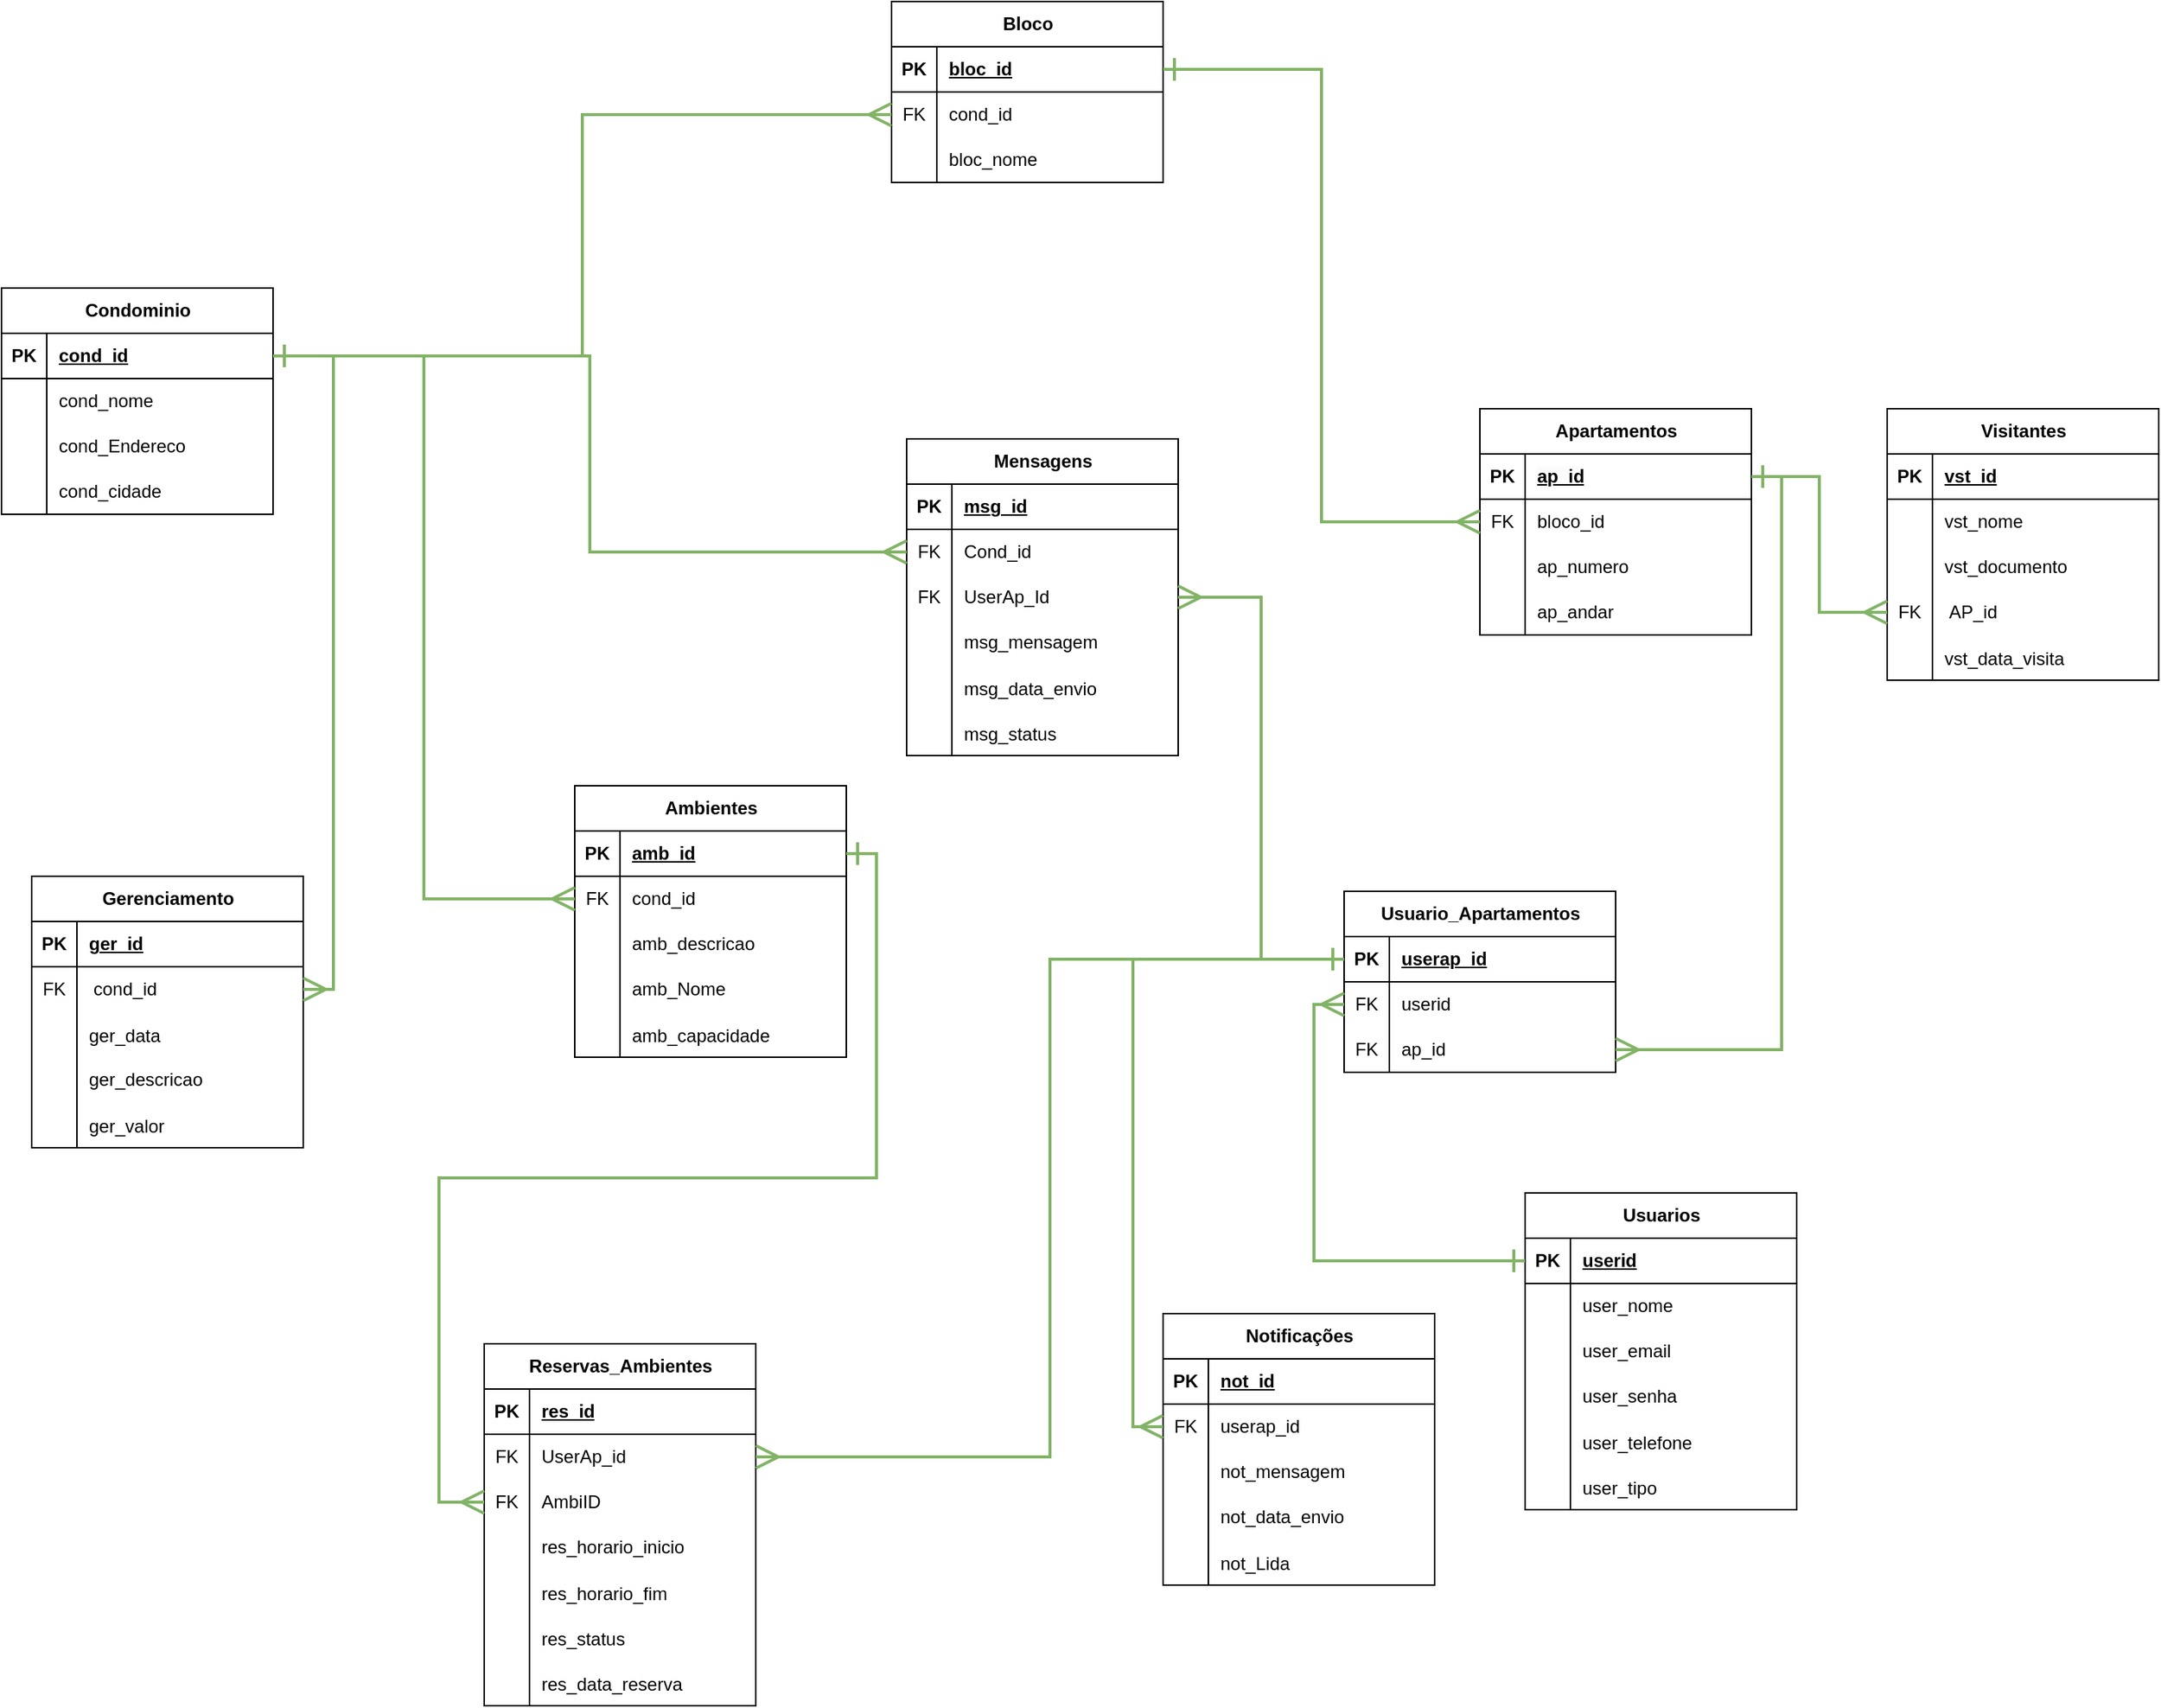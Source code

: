 <mxfile version="26.1.1" pages="2">
  <diagram name="Página-1" id="T1Vg7Xs9u4J07t_hHhZm">
    <mxGraphModel dx="1434" dy="772" grid="1" gridSize="10" guides="1" tooltips="1" connect="1" arrows="1" fold="1" page="1" pageScale="1" pageWidth="827" pageHeight="1169" math="0" shadow="0">
      <root>
        <mxCell id="0" />
        <mxCell id="1" parent="0" />
        <mxCell id="jiWXmptNs_f9DFgSVYFJ-1" value="Bloco" style="shape=table;startSize=30;container=1;collapsible=1;childLayout=tableLayout;fixedRows=1;rowLines=0;fontStyle=1;align=center;resizeLast=1;html=1;" parent="1" vertex="1">
          <mxGeometry x="590" y="10" width="180" height="120" as="geometry" />
        </mxCell>
        <mxCell id="jiWXmptNs_f9DFgSVYFJ-2" value="" style="shape=tableRow;horizontal=0;startSize=0;swimlaneHead=0;swimlaneBody=0;fillColor=none;collapsible=0;dropTarget=0;points=[[0,0.5],[1,0.5]];portConstraint=eastwest;top=0;left=0;right=0;bottom=1;" parent="jiWXmptNs_f9DFgSVYFJ-1" vertex="1">
          <mxGeometry y="30" width="180" height="30" as="geometry" />
        </mxCell>
        <mxCell id="jiWXmptNs_f9DFgSVYFJ-3" value="PK" style="shape=partialRectangle;connectable=0;fillColor=none;top=0;left=0;bottom=0;right=0;fontStyle=1;overflow=hidden;whiteSpace=wrap;html=1;" parent="jiWXmptNs_f9DFgSVYFJ-2" vertex="1">
          <mxGeometry width="30" height="30" as="geometry">
            <mxRectangle width="30" height="30" as="alternateBounds" />
          </mxGeometry>
        </mxCell>
        <mxCell id="jiWXmptNs_f9DFgSVYFJ-4" value="bloc_id" style="shape=partialRectangle;connectable=0;fillColor=none;top=0;left=0;bottom=0;right=0;align=left;spacingLeft=6;fontStyle=5;overflow=hidden;whiteSpace=wrap;html=1;" parent="jiWXmptNs_f9DFgSVYFJ-2" vertex="1">
          <mxGeometry x="30" width="150" height="30" as="geometry">
            <mxRectangle width="150" height="30" as="alternateBounds" />
          </mxGeometry>
        </mxCell>
        <mxCell id="jiWXmptNs_f9DFgSVYFJ-5" value="" style="shape=tableRow;horizontal=0;startSize=0;swimlaneHead=0;swimlaneBody=0;fillColor=none;collapsible=0;dropTarget=0;points=[[0,0.5],[1,0.5]];portConstraint=eastwest;top=0;left=0;right=0;bottom=0;" parent="jiWXmptNs_f9DFgSVYFJ-1" vertex="1">
          <mxGeometry y="60" width="180" height="30" as="geometry" />
        </mxCell>
        <mxCell id="jiWXmptNs_f9DFgSVYFJ-6" value="FK" style="shape=partialRectangle;connectable=0;fillColor=none;top=0;left=0;bottom=0;right=0;editable=1;overflow=hidden;whiteSpace=wrap;html=1;" parent="jiWXmptNs_f9DFgSVYFJ-5" vertex="1">
          <mxGeometry width="30" height="30" as="geometry">
            <mxRectangle width="30" height="30" as="alternateBounds" />
          </mxGeometry>
        </mxCell>
        <mxCell id="jiWXmptNs_f9DFgSVYFJ-7" value="cond_id" style="shape=partialRectangle;connectable=0;fillColor=none;top=0;left=0;bottom=0;right=0;align=left;spacingLeft=6;overflow=hidden;whiteSpace=wrap;html=1;" parent="jiWXmptNs_f9DFgSVYFJ-5" vertex="1">
          <mxGeometry x="30" width="150" height="30" as="geometry">
            <mxRectangle width="150" height="30" as="alternateBounds" />
          </mxGeometry>
        </mxCell>
        <mxCell id="jiWXmptNs_f9DFgSVYFJ-8" value="" style="shape=tableRow;horizontal=0;startSize=0;swimlaneHead=0;swimlaneBody=0;fillColor=none;collapsible=0;dropTarget=0;points=[[0,0.5],[1,0.5]];portConstraint=eastwest;top=0;left=0;right=0;bottom=0;" parent="jiWXmptNs_f9DFgSVYFJ-1" vertex="1">
          <mxGeometry y="90" width="180" height="30" as="geometry" />
        </mxCell>
        <mxCell id="jiWXmptNs_f9DFgSVYFJ-9" value="" style="shape=partialRectangle;connectable=0;fillColor=none;top=0;left=0;bottom=0;right=0;editable=1;overflow=hidden;whiteSpace=wrap;html=1;" parent="jiWXmptNs_f9DFgSVYFJ-8" vertex="1">
          <mxGeometry width="30" height="30" as="geometry">
            <mxRectangle width="30" height="30" as="alternateBounds" />
          </mxGeometry>
        </mxCell>
        <mxCell id="jiWXmptNs_f9DFgSVYFJ-10" value="bloc_nome" style="shape=partialRectangle;connectable=0;fillColor=none;top=0;left=0;bottom=0;right=0;align=left;spacingLeft=6;overflow=hidden;whiteSpace=wrap;html=1;" parent="jiWXmptNs_f9DFgSVYFJ-8" vertex="1">
          <mxGeometry x="30" width="150" height="30" as="geometry">
            <mxRectangle width="150" height="30" as="alternateBounds" />
          </mxGeometry>
        </mxCell>
        <mxCell id="jiWXmptNs_f9DFgSVYFJ-14" value="Condominio" style="shape=table;startSize=30;container=1;collapsible=1;childLayout=tableLayout;fixedRows=1;rowLines=0;fontStyle=1;align=center;resizeLast=1;html=1;" parent="1" vertex="1">
          <mxGeometry y="200" width="180" height="150" as="geometry" />
        </mxCell>
        <mxCell id="jiWXmptNs_f9DFgSVYFJ-15" value="" style="shape=tableRow;horizontal=0;startSize=0;swimlaneHead=0;swimlaneBody=0;fillColor=none;collapsible=0;dropTarget=0;points=[[0,0.5],[1,0.5]];portConstraint=eastwest;top=0;left=0;right=0;bottom=1;" parent="jiWXmptNs_f9DFgSVYFJ-14" vertex="1">
          <mxGeometry y="30" width="180" height="30" as="geometry" />
        </mxCell>
        <mxCell id="jiWXmptNs_f9DFgSVYFJ-16" value="PK" style="shape=partialRectangle;connectable=0;fillColor=none;top=0;left=0;bottom=0;right=0;fontStyle=1;overflow=hidden;whiteSpace=wrap;html=1;" parent="jiWXmptNs_f9DFgSVYFJ-15" vertex="1">
          <mxGeometry width="30" height="30" as="geometry">
            <mxRectangle width="30" height="30" as="alternateBounds" />
          </mxGeometry>
        </mxCell>
        <mxCell id="jiWXmptNs_f9DFgSVYFJ-17" value="cond_id" style="shape=partialRectangle;connectable=0;fillColor=none;top=0;left=0;bottom=0;right=0;align=left;spacingLeft=6;fontStyle=5;overflow=hidden;whiteSpace=wrap;html=1;" parent="jiWXmptNs_f9DFgSVYFJ-15" vertex="1">
          <mxGeometry x="30" width="150" height="30" as="geometry">
            <mxRectangle width="150" height="30" as="alternateBounds" />
          </mxGeometry>
        </mxCell>
        <mxCell id="jiWXmptNs_f9DFgSVYFJ-18" value="" style="shape=tableRow;horizontal=0;startSize=0;swimlaneHead=0;swimlaneBody=0;fillColor=none;collapsible=0;dropTarget=0;points=[[0,0.5],[1,0.5]];portConstraint=eastwest;top=0;left=0;right=0;bottom=0;" parent="jiWXmptNs_f9DFgSVYFJ-14" vertex="1">
          <mxGeometry y="60" width="180" height="30" as="geometry" />
        </mxCell>
        <mxCell id="jiWXmptNs_f9DFgSVYFJ-19" value="" style="shape=partialRectangle;connectable=0;fillColor=none;top=0;left=0;bottom=0;right=0;editable=1;overflow=hidden;whiteSpace=wrap;html=1;" parent="jiWXmptNs_f9DFgSVYFJ-18" vertex="1">
          <mxGeometry width="30" height="30" as="geometry">
            <mxRectangle width="30" height="30" as="alternateBounds" />
          </mxGeometry>
        </mxCell>
        <mxCell id="jiWXmptNs_f9DFgSVYFJ-20" value="cond_nome" style="shape=partialRectangle;connectable=0;fillColor=none;top=0;left=0;bottom=0;right=0;align=left;spacingLeft=6;overflow=hidden;whiteSpace=wrap;html=1;" parent="jiWXmptNs_f9DFgSVYFJ-18" vertex="1">
          <mxGeometry x="30" width="150" height="30" as="geometry">
            <mxRectangle width="150" height="30" as="alternateBounds" />
          </mxGeometry>
        </mxCell>
        <mxCell id="jiWXmptNs_f9DFgSVYFJ-21" value="" style="shape=tableRow;horizontal=0;startSize=0;swimlaneHead=0;swimlaneBody=0;fillColor=none;collapsible=0;dropTarget=0;points=[[0,0.5],[1,0.5]];portConstraint=eastwest;top=0;left=0;right=0;bottom=0;" parent="jiWXmptNs_f9DFgSVYFJ-14" vertex="1">
          <mxGeometry y="90" width="180" height="30" as="geometry" />
        </mxCell>
        <mxCell id="jiWXmptNs_f9DFgSVYFJ-22" value="" style="shape=partialRectangle;connectable=0;fillColor=none;top=0;left=0;bottom=0;right=0;editable=1;overflow=hidden;whiteSpace=wrap;html=1;" parent="jiWXmptNs_f9DFgSVYFJ-21" vertex="1">
          <mxGeometry width="30" height="30" as="geometry">
            <mxRectangle width="30" height="30" as="alternateBounds" />
          </mxGeometry>
        </mxCell>
        <mxCell id="jiWXmptNs_f9DFgSVYFJ-23" value="cond_Endereco" style="shape=partialRectangle;connectable=0;fillColor=none;top=0;left=0;bottom=0;right=0;align=left;spacingLeft=6;overflow=hidden;whiteSpace=wrap;html=1;" parent="jiWXmptNs_f9DFgSVYFJ-21" vertex="1">
          <mxGeometry x="30" width="150" height="30" as="geometry">
            <mxRectangle width="150" height="30" as="alternateBounds" />
          </mxGeometry>
        </mxCell>
        <mxCell id="jiWXmptNs_f9DFgSVYFJ-24" value="" style="shape=tableRow;horizontal=0;startSize=0;swimlaneHead=0;swimlaneBody=0;fillColor=none;collapsible=0;dropTarget=0;points=[[0,0.5],[1,0.5]];portConstraint=eastwest;top=0;left=0;right=0;bottom=0;" parent="jiWXmptNs_f9DFgSVYFJ-14" vertex="1">
          <mxGeometry y="120" width="180" height="30" as="geometry" />
        </mxCell>
        <mxCell id="jiWXmptNs_f9DFgSVYFJ-25" value="" style="shape=partialRectangle;connectable=0;fillColor=none;top=0;left=0;bottom=0;right=0;editable=1;overflow=hidden;whiteSpace=wrap;html=1;" parent="jiWXmptNs_f9DFgSVYFJ-24" vertex="1">
          <mxGeometry width="30" height="30" as="geometry">
            <mxRectangle width="30" height="30" as="alternateBounds" />
          </mxGeometry>
        </mxCell>
        <mxCell id="jiWXmptNs_f9DFgSVYFJ-26" value="cond_cidade" style="shape=partialRectangle;connectable=0;fillColor=none;top=0;left=0;bottom=0;right=0;align=left;spacingLeft=6;overflow=hidden;whiteSpace=wrap;html=1;" parent="jiWXmptNs_f9DFgSVYFJ-24" vertex="1">
          <mxGeometry x="30" width="150" height="30" as="geometry">
            <mxRectangle width="150" height="30" as="alternateBounds" />
          </mxGeometry>
        </mxCell>
        <mxCell id="jiWXmptNs_f9DFgSVYFJ-27" value="Gerenciamento" style="shape=table;startSize=30;container=1;collapsible=1;childLayout=tableLayout;fixedRows=1;rowLines=0;fontStyle=1;align=center;resizeLast=1;html=1;" parent="1" vertex="1">
          <mxGeometry x="20" y="590" width="180" height="180" as="geometry" />
        </mxCell>
        <mxCell id="jiWXmptNs_f9DFgSVYFJ-28" value="" style="shape=tableRow;horizontal=0;startSize=0;swimlaneHead=0;swimlaneBody=0;fillColor=none;collapsible=0;dropTarget=0;points=[[0,0.5],[1,0.5]];portConstraint=eastwest;top=0;left=0;right=0;bottom=1;" parent="jiWXmptNs_f9DFgSVYFJ-27" vertex="1">
          <mxGeometry y="30" width="180" height="30" as="geometry" />
        </mxCell>
        <mxCell id="jiWXmptNs_f9DFgSVYFJ-29" value="PK" style="shape=partialRectangle;connectable=0;fillColor=none;top=0;left=0;bottom=0;right=0;fontStyle=1;overflow=hidden;whiteSpace=wrap;html=1;" parent="jiWXmptNs_f9DFgSVYFJ-28" vertex="1">
          <mxGeometry width="30" height="30" as="geometry">
            <mxRectangle width="30" height="30" as="alternateBounds" />
          </mxGeometry>
        </mxCell>
        <mxCell id="jiWXmptNs_f9DFgSVYFJ-30" value="ger_id" style="shape=partialRectangle;connectable=0;fillColor=none;top=0;left=0;bottom=0;right=0;align=left;spacingLeft=6;fontStyle=5;overflow=hidden;whiteSpace=wrap;html=1;" parent="jiWXmptNs_f9DFgSVYFJ-28" vertex="1">
          <mxGeometry x="30" width="150" height="30" as="geometry">
            <mxRectangle width="150" height="30" as="alternateBounds" />
          </mxGeometry>
        </mxCell>
        <mxCell id="jiWXmptNs_f9DFgSVYFJ-34" value="" style="shape=tableRow;horizontal=0;startSize=0;swimlaneHead=0;swimlaneBody=0;fillColor=none;collapsible=0;dropTarget=0;points=[[0,0.5],[1,0.5]];portConstraint=eastwest;top=0;left=0;right=0;bottom=0;" parent="jiWXmptNs_f9DFgSVYFJ-27" vertex="1">
          <mxGeometry y="60" width="180" height="30" as="geometry" />
        </mxCell>
        <mxCell id="jiWXmptNs_f9DFgSVYFJ-35" value="FK" style="shape=partialRectangle;connectable=0;fillColor=none;top=0;left=0;bottom=0;right=0;editable=1;overflow=hidden;whiteSpace=wrap;html=1;" parent="jiWXmptNs_f9DFgSVYFJ-34" vertex="1">
          <mxGeometry width="30" height="30" as="geometry">
            <mxRectangle width="30" height="30" as="alternateBounds" />
          </mxGeometry>
        </mxCell>
        <mxCell id="jiWXmptNs_f9DFgSVYFJ-36" value="&lt;table&gt;&lt;tbody&gt;&lt;tr&gt;&lt;td&gt;cond_id&lt;/td&gt;&lt;/tr&gt;&lt;/tbody&gt;&lt;/table&gt;&lt;table&gt;&lt;tbody&gt;&lt;tr&gt;&lt;/tr&gt;&lt;/tbody&gt;&lt;/table&gt;" style="shape=partialRectangle;connectable=0;fillColor=none;top=0;left=0;bottom=0;right=0;align=left;spacingLeft=6;overflow=hidden;whiteSpace=wrap;html=1;" parent="jiWXmptNs_f9DFgSVYFJ-34" vertex="1">
          <mxGeometry x="30" width="150" height="30" as="geometry">
            <mxRectangle width="150" height="30" as="alternateBounds" />
          </mxGeometry>
        </mxCell>
        <mxCell id="L1NL6H3ScBygs_JendC2-70" value="" style="shape=tableRow;horizontal=0;startSize=0;swimlaneHead=0;swimlaneBody=0;fillColor=none;collapsible=0;dropTarget=0;points=[[0,0.5],[1,0.5]];portConstraint=eastwest;top=0;left=0;right=0;bottom=0;" parent="jiWXmptNs_f9DFgSVYFJ-27" vertex="1">
          <mxGeometry y="90" width="180" height="30" as="geometry" />
        </mxCell>
        <mxCell id="L1NL6H3ScBygs_JendC2-71" value="" style="shape=partialRectangle;connectable=0;fillColor=none;top=0;left=0;bottom=0;right=0;editable=1;overflow=hidden;" parent="L1NL6H3ScBygs_JendC2-70" vertex="1">
          <mxGeometry width="30" height="30" as="geometry">
            <mxRectangle width="30" height="30" as="alternateBounds" />
          </mxGeometry>
        </mxCell>
        <mxCell id="L1NL6H3ScBygs_JendC2-72" value="ger_data" style="shape=partialRectangle;connectable=0;fillColor=none;top=0;left=0;bottom=0;right=0;align=left;spacingLeft=6;overflow=hidden;" parent="L1NL6H3ScBygs_JendC2-70" vertex="1">
          <mxGeometry x="30" width="150" height="30" as="geometry">
            <mxRectangle width="150" height="30" as="alternateBounds" />
          </mxGeometry>
        </mxCell>
        <mxCell id="jiWXmptNs_f9DFgSVYFJ-37" value="" style="shape=tableRow;horizontal=0;startSize=0;swimlaneHead=0;swimlaneBody=0;fillColor=none;collapsible=0;dropTarget=0;points=[[0,0.5],[1,0.5]];portConstraint=eastwest;top=0;left=0;right=0;bottom=0;" parent="jiWXmptNs_f9DFgSVYFJ-27" vertex="1">
          <mxGeometry y="120" width="180" height="30" as="geometry" />
        </mxCell>
        <mxCell id="jiWXmptNs_f9DFgSVYFJ-38" value="" style="shape=partialRectangle;connectable=0;fillColor=none;top=0;left=0;bottom=0;right=0;editable=1;overflow=hidden;whiteSpace=wrap;html=1;" parent="jiWXmptNs_f9DFgSVYFJ-37" vertex="1">
          <mxGeometry width="30" height="30" as="geometry">
            <mxRectangle width="30" height="30" as="alternateBounds" />
          </mxGeometry>
        </mxCell>
        <mxCell id="jiWXmptNs_f9DFgSVYFJ-39" value="ger_descricao" style="shape=partialRectangle;connectable=0;fillColor=none;top=0;left=0;bottom=0;right=0;align=left;spacingLeft=6;overflow=hidden;whiteSpace=wrap;html=1;" parent="jiWXmptNs_f9DFgSVYFJ-37" vertex="1">
          <mxGeometry x="30" width="150" height="30" as="geometry">
            <mxRectangle width="150" height="30" as="alternateBounds" />
          </mxGeometry>
        </mxCell>
        <mxCell id="L1NL6H3ScBygs_JendC2-73" value="" style="shape=tableRow;horizontal=0;startSize=0;swimlaneHead=0;swimlaneBody=0;fillColor=none;collapsible=0;dropTarget=0;points=[[0,0.5],[1,0.5]];portConstraint=eastwest;top=0;left=0;right=0;bottom=0;" parent="jiWXmptNs_f9DFgSVYFJ-27" vertex="1">
          <mxGeometry y="150" width="180" height="30" as="geometry" />
        </mxCell>
        <mxCell id="L1NL6H3ScBygs_JendC2-74" value="" style="shape=partialRectangle;connectable=0;fillColor=none;top=0;left=0;bottom=0;right=0;editable=1;overflow=hidden;" parent="L1NL6H3ScBygs_JendC2-73" vertex="1">
          <mxGeometry width="30" height="30" as="geometry">
            <mxRectangle width="30" height="30" as="alternateBounds" />
          </mxGeometry>
        </mxCell>
        <mxCell id="L1NL6H3ScBygs_JendC2-75" value="ger_valor" style="shape=partialRectangle;connectable=0;fillColor=none;top=0;left=0;bottom=0;right=0;align=left;spacingLeft=6;overflow=hidden;" parent="L1NL6H3ScBygs_JendC2-73" vertex="1">
          <mxGeometry x="30" width="150" height="30" as="geometry">
            <mxRectangle width="150" height="30" as="alternateBounds" />
          </mxGeometry>
        </mxCell>
        <mxCell id="jiWXmptNs_f9DFgSVYFJ-40" value="Ambientes" style="shape=table;startSize=30;container=1;collapsible=1;childLayout=tableLayout;fixedRows=1;rowLines=0;fontStyle=1;align=center;resizeLast=1;html=1;" parent="1" vertex="1">
          <mxGeometry x="380" y="530" width="180" height="180" as="geometry" />
        </mxCell>
        <mxCell id="jiWXmptNs_f9DFgSVYFJ-41" value="" style="shape=tableRow;horizontal=0;startSize=0;swimlaneHead=0;swimlaneBody=0;fillColor=none;collapsible=0;dropTarget=0;points=[[0,0.5],[1,0.5]];portConstraint=eastwest;top=0;left=0;right=0;bottom=1;" parent="jiWXmptNs_f9DFgSVYFJ-40" vertex="1">
          <mxGeometry y="30" width="180" height="30" as="geometry" />
        </mxCell>
        <mxCell id="jiWXmptNs_f9DFgSVYFJ-42" value="PK" style="shape=partialRectangle;connectable=0;fillColor=none;top=0;left=0;bottom=0;right=0;fontStyle=1;overflow=hidden;whiteSpace=wrap;html=1;" parent="jiWXmptNs_f9DFgSVYFJ-41" vertex="1">
          <mxGeometry width="30" height="30" as="geometry">
            <mxRectangle width="30" height="30" as="alternateBounds" />
          </mxGeometry>
        </mxCell>
        <mxCell id="jiWXmptNs_f9DFgSVYFJ-43" value="amb_id" style="shape=partialRectangle;connectable=0;fillColor=none;top=0;left=0;bottom=0;right=0;align=left;spacingLeft=6;fontStyle=5;overflow=hidden;whiteSpace=wrap;html=1;" parent="jiWXmptNs_f9DFgSVYFJ-41" vertex="1">
          <mxGeometry x="30" width="150" height="30" as="geometry">
            <mxRectangle width="150" height="30" as="alternateBounds" />
          </mxGeometry>
        </mxCell>
        <mxCell id="jiWXmptNs_f9DFgSVYFJ-44" value="" style="shape=tableRow;horizontal=0;startSize=0;swimlaneHead=0;swimlaneBody=0;fillColor=none;collapsible=0;dropTarget=0;points=[[0,0.5],[1,0.5]];portConstraint=eastwest;top=0;left=0;right=0;bottom=0;" parent="jiWXmptNs_f9DFgSVYFJ-40" vertex="1">
          <mxGeometry y="60" width="180" height="30" as="geometry" />
        </mxCell>
        <mxCell id="jiWXmptNs_f9DFgSVYFJ-45" value="FK" style="shape=partialRectangle;connectable=0;fillColor=none;top=0;left=0;bottom=0;right=0;editable=1;overflow=hidden;whiteSpace=wrap;html=1;" parent="jiWXmptNs_f9DFgSVYFJ-44" vertex="1">
          <mxGeometry width="30" height="30" as="geometry">
            <mxRectangle width="30" height="30" as="alternateBounds" />
          </mxGeometry>
        </mxCell>
        <mxCell id="jiWXmptNs_f9DFgSVYFJ-46" value="cond_id" style="shape=partialRectangle;connectable=0;fillColor=none;top=0;left=0;bottom=0;right=0;align=left;spacingLeft=6;overflow=hidden;whiteSpace=wrap;html=1;" parent="jiWXmptNs_f9DFgSVYFJ-44" vertex="1">
          <mxGeometry x="30" width="150" height="30" as="geometry">
            <mxRectangle width="150" height="30" as="alternateBounds" />
          </mxGeometry>
        </mxCell>
        <mxCell id="jiWXmptNs_f9DFgSVYFJ-47" value="" style="shape=tableRow;horizontal=0;startSize=0;swimlaneHead=0;swimlaneBody=0;fillColor=none;collapsible=0;dropTarget=0;points=[[0,0.5],[1,0.5]];portConstraint=eastwest;top=0;left=0;right=0;bottom=0;" parent="jiWXmptNs_f9DFgSVYFJ-40" vertex="1">
          <mxGeometry y="90" width="180" height="30" as="geometry" />
        </mxCell>
        <mxCell id="jiWXmptNs_f9DFgSVYFJ-48" value="" style="shape=partialRectangle;connectable=0;fillColor=none;top=0;left=0;bottom=0;right=0;editable=1;overflow=hidden;whiteSpace=wrap;html=1;" parent="jiWXmptNs_f9DFgSVYFJ-47" vertex="1">
          <mxGeometry width="30" height="30" as="geometry">
            <mxRectangle width="30" height="30" as="alternateBounds" />
          </mxGeometry>
        </mxCell>
        <mxCell id="jiWXmptNs_f9DFgSVYFJ-49" value="&lt;span style=&quot;text-wrap-mode: nowrap;&quot;&gt;amb_descricao&lt;/span&gt;" style="shape=partialRectangle;connectable=0;fillColor=none;top=0;left=0;bottom=0;right=0;align=left;spacingLeft=6;overflow=hidden;whiteSpace=wrap;html=1;" parent="jiWXmptNs_f9DFgSVYFJ-47" vertex="1">
          <mxGeometry x="30" width="150" height="30" as="geometry">
            <mxRectangle width="150" height="30" as="alternateBounds" />
          </mxGeometry>
        </mxCell>
        <mxCell id="jiWXmptNs_f9DFgSVYFJ-50" value="" style="shape=tableRow;horizontal=0;startSize=0;swimlaneHead=0;swimlaneBody=0;fillColor=none;collapsible=0;dropTarget=0;points=[[0,0.5],[1,0.5]];portConstraint=eastwest;top=0;left=0;right=0;bottom=0;" parent="jiWXmptNs_f9DFgSVYFJ-40" vertex="1">
          <mxGeometry y="120" width="180" height="30" as="geometry" />
        </mxCell>
        <mxCell id="jiWXmptNs_f9DFgSVYFJ-51" value="" style="shape=partialRectangle;connectable=0;fillColor=none;top=0;left=0;bottom=0;right=0;editable=1;overflow=hidden;whiteSpace=wrap;html=1;" parent="jiWXmptNs_f9DFgSVYFJ-50" vertex="1">
          <mxGeometry width="30" height="30" as="geometry">
            <mxRectangle width="30" height="30" as="alternateBounds" />
          </mxGeometry>
        </mxCell>
        <mxCell id="jiWXmptNs_f9DFgSVYFJ-52" value="amb_Nome" style="shape=partialRectangle;connectable=0;fillColor=none;top=0;left=0;bottom=0;right=0;align=left;spacingLeft=6;overflow=hidden;whiteSpace=wrap;html=1;" parent="jiWXmptNs_f9DFgSVYFJ-50" vertex="1">
          <mxGeometry x="30" width="150" height="30" as="geometry">
            <mxRectangle width="150" height="30" as="alternateBounds" />
          </mxGeometry>
        </mxCell>
        <mxCell id="L1NL6H3ScBygs_JendC2-29" value="" style="shape=tableRow;horizontal=0;startSize=0;swimlaneHead=0;swimlaneBody=0;fillColor=none;collapsible=0;dropTarget=0;points=[[0,0.5],[1,0.5]];portConstraint=eastwest;top=0;left=0;right=0;bottom=0;" parent="jiWXmptNs_f9DFgSVYFJ-40" vertex="1">
          <mxGeometry y="150" width="180" height="30" as="geometry" />
        </mxCell>
        <mxCell id="L1NL6H3ScBygs_JendC2-30" value="" style="shape=partialRectangle;connectable=0;fillColor=none;top=0;left=0;bottom=0;right=0;editable=1;overflow=hidden;" parent="L1NL6H3ScBygs_JendC2-29" vertex="1">
          <mxGeometry width="30" height="30" as="geometry">
            <mxRectangle width="30" height="30" as="alternateBounds" />
          </mxGeometry>
        </mxCell>
        <mxCell id="L1NL6H3ScBygs_JendC2-31" value="amb_capacidade" style="shape=partialRectangle;connectable=0;fillColor=none;top=0;left=0;bottom=0;right=0;align=left;spacingLeft=6;overflow=hidden;" parent="L1NL6H3ScBygs_JendC2-29" vertex="1">
          <mxGeometry x="30" width="150" height="30" as="geometry">
            <mxRectangle width="150" height="30" as="alternateBounds" />
          </mxGeometry>
        </mxCell>
        <mxCell id="jiWXmptNs_f9DFgSVYFJ-53" value="Reservas_Ambientes" style="shape=table;startSize=30;container=1;collapsible=1;childLayout=tableLayout;fixedRows=1;rowLines=0;fontStyle=1;align=center;resizeLast=1;html=1;" parent="1" vertex="1">
          <mxGeometry x="320" y="900" width="180" height="240" as="geometry" />
        </mxCell>
        <mxCell id="jiWXmptNs_f9DFgSVYFJ-54" value="" style="shape=tableRow;horizontal=0;startSize=0;swimlaneHead=0;swimlaneBody=0;fillColor=none;collapsible=0;dropTarget=0;points=[[0,0.5],[1,0.5]];portConstraint=eastwest;top=0;left=0;right=0;bottom=1;" parent="jiWXmptNs_f9DFgSVYFJ-53" vertex="1">
          <mxGeometry y="30" width="180" height="30" as="geometry" />
        </mxCell>
        <mxCell id="jiWXmptNs_f9DFgSVYFJ-55" value="PK" style="shape=partialRectangle;connectable=0;fillColor=none;top=0;left=0;bottom=0;right=0;fontStyle=1;overflow=hidden;whiteSpace=wrap;html=1;" parent="jiWXmptNs_f9DFgSVYFJ-54" vertex="1">
          <mxGeometry width="30" height="30" as="geometry">
            <mxRectangle width="30" height="30" as="alternateBounds" />
          </mxGeometry>
        </mxCell>
        <mxCell id="jiWXmptNs_f9DFgSVYFJ-56" value="res_id" style="shape=partialRectangle;connectable=0;fillColor=none;top=0;left=0;bottom=0;right=0;align=left;spacingLeft=6;fontStyle=5;overflow=hidden;whiteSpace=wrap;html=1;" parent="jiWXmptNs_f9DFgSVYFJ-54" vertex="1">
          <mxGeometry x="30" width="150" height="30" as="geometry">
            <mxRectangle width="150" height="30" as="alternateBounds" />
          </mxGeometry>
        </mxCell>
        <mxCell id="jiWXmptNs_f9DFgSVYFJ-57" value="" style="shape=tableRow;horizontal=0;startSize=0;swimlaneHead=0;swimlaneBody=0;fillColor=none;collapsible=0;dropTarget=0;points=[[0,0.5],[1,0.5]];portConstraint=eastwest;top=0;left=0;right=0;bottom=0;" parent="jiWXmptNs_f9DFgSVYFJ-53" vertex="1">
          <mxGeometry y="60" width="180" height="30" as="geometry" />
        </mxCell>
        <mxCell id="jiWXmptNs_f9DFgSVYFJ-58" value="FK" style="shape=partialRectangle;connectable=0;fillColor=none;top=0;left=0;bottom=0;right=0;editable=1;overflow=hidden;whiteSpace=wrap;html=1;" parent="jiWXmptNs_f9DFgSVYFJ-57" vertex="1">
          <mxGeometry width="30" height="30" as="geometry">
            <mxRectangle width="30" height="30" as="alternateBounds" />
          </mxGeometry>
        </mxCell>
        <mxCell id="jiWXmptNs_f9DFgSVYFJ-59" value="UserAp_id" style="shape=partialRectangle;connectable=0;fillColor=none;top=0;left=0;bottom=0;right=0;align=left;spacingLeft=6;overflow=hidden;whiteSpace=wrap;html=1;" parent="jiWXmptNs_f9DFgSVYFJ-57" vertex="1">
          <mxGeometry x="30" width="150" height="30" as="geometry">
            <mxRectangle width="150" height="30" as="alternateBounds" />
          </mxGeometry>
        </mxCell>
        <mxCell id="jiWXmptNs_f9DFgSVYFJ-60" value="" style="shape=tableRow;horizontal=0;startSize=0;swimlaneHead=0;swimlaneBody=0;fillColor=none;collapsible=0;dropTarget=0;points=[[0,0.5],[1,0.5]];portConstraint=eastwest;top=0;left=0;right=0;bottom=0;" parent="jiWXmptNs_f9DFgSVYFJ-53" vertex="1">
          <mxGeometry y="90" width="180" height="30" as="geometry" />
        </mxCell>
        <mxCell id="jiWXmptNs_f9DFgSVYFJ-61" value="FK" style="shape=partialRectangle;connectable=0;fillColor=none;top=0;left=0;bottom=0;right=0;editable=1;overflow=hidden;whiteSpace=wrap;html=1;" parent="jiWXmptNs_f9DFgSVYFJ-60" vertex="1">
          <mxGeometry width="30" height="30" as="geometry">
            <mxRectangle width="30" height="30" as="alternateBounds" />
          </mxGeometry>
        </mxCell>
        <mxCell id="jiWXmptNs_f9DFgSVYFJ-62" value="AmbiID" style="shape=partialRectangle;connectable=0;fillColor=none;top=0;left=0;bottom=0;right=0;align=left;spacingLeft=6;overflow=hidden;whiteSpace=wrap;html=1;" parent="jiWXmptNs_f9DFgSVYFJ-60" vertex="1">
          <mxGeometry x="30" width="150" height="30" as="geometry">
            <mxRectangle width="150" height="30" as="alternateBounds" />
          </mxGeometry>
        </mxCell>
        <mxCell id="jiWXmptNs_f9DFgSVYFJ-63" value="" style="shape=tableRow;horizontal=0;startSize=0;swimlaneHead=0;swimlaneBody=0;fillColor=none;collapsible=0;dropTarget=0;points=[[0,0.5],[1,0.5]];portConstraint=eastwest;top=0;left=0;right=0;bottom=0;" parent="jiWXmptNs_f9DFgSVYFJ-53" vertex="1">
          <mxGeometry y="120" width="180" height="30" as="geometry" />
        </mxCell>
        <mxCell id="jiWXmptNs_f9DFgSVYFJ-64" value="" style="shape=partialRectangle;connectable=0;fillColor=none;top=0;left=0;bottom=0;right=0;editable=1;overflow=hidden;whiteSpace=wrap;html=1;" parent="jiWXmptNs_f9DFgSVYFJ-63" vertex="1">
          <mxGeometry width="30" height="30" as="geometry">
            <mxRectangle width="30" height="30" as="alternateBounds" />
          </mxGeometry>
        </mxCell>
        <mxCell id="jiWXmptNs_f9DFgSVYFJ-65" value="&lt;span style=&quot;text-wrap-mode: nowrap;&quot;&gt;res_horario_inicio&lt;/span&gt;" style="shape=partialRectangle;connectable=0;fillColor=none;top=0;left=0;bottom=0;right=0;align=left;spacingLeft=6;overflow=hidden;whiteSpace=wrap;html=1;" parent="jiWXmptNs_f9DFgSVYFJ-63" vertex="1">
          <mxGeometry x="30" width="150" height="30" as="geometry">
            <mxRectangle width="150" height="30" as="alternateBounds" />
          </mxGeometry>
        </mxCell>
        <mxCell id="L1NL6H3ScBygs_JendC2-32" value="" style="shape=tableRow;horizontal=0;startSize=0;swimlaneHead=0;swimlaneBody=0;fillColor=none;collapsible=0;dropTarget=0;points=[[0,0.5],[1,0.5]];portConstraint=eastwest;top=0;left=0;right=0;bottom=0;" parent="jiWXmptNs_f9DFgSVYFJ-53" vertex="1">
          <mxGeometry y="150" width="180" height="30" as="geometry" />
        </mxCell>
        <mxCell id="L1NL6H3ScBygs_JendC2-33" value="" style="shape=partialRectangle;connectable=0;fillColor=none;top=0;left=0;bottom=0;right=0;editable=1;overflow=hidden;" parent="L1NL6H3ScBygs_JendC2-32" vertex="1">
          <mxGeometry width="30" height="30" as="geometry">
            <mxRectangle width="30" height="30" as="alternateBounds" />
          </mxGeometry>
        </mxCell>
        <mxCell id="L1NL6H3ScBygs_JendC2-34" value="res_horario_fim" style="shape=partialRectangle;connectable=0;fillColor=none;top=0;left=0;bottom=0;right=0;align=left;spacingLeft=6;overflow=hidden;" parent="L1NL6H3ScBygs_JendC2-32" vertex="1">
          <mxGeometry x="30" width="150" height="30" as="geometry">
            <mxRectangle width="150" height="30" as="alternateBounds" />
          </mxGeometry>
        </mxCell>
        <mxCell id="L1NL6H3ScBygs_JendC2-35" value="" style="shape=tableRow;horizontal=0;startSize=0;swimlaneHead=0;swimlaneBody=0;fillColor=none;collapsible=0;dropTarget=0;points=[[0,0.5],[1,0.5]];portConstraint=eastwest;top=0;left=0;right=0;bottom=0;" parent="jiWXmptNs_f9DFgSVYFJ-53" vertex="1">
          <mxGeometry y="180" width="180" height="30" as="geometry" />
        </mxCell>
        <mxCell id="L1NL6H3ScBygs_JendC2-36" value="" style="shape=partialRectangle;connectable=0;fillColor=none;top=0;left=0;bottom=0;right=0;editable=1;overflow=hidden;" parent="L1NL6H3ScBygs_JendC2-35" vertex="1">
          <mxGeometry width="30" height="30" as="geometry">
            <mxRectangle width="30" height="30" as="alternateBounds" />
          </mxGeometry>
        </mxCell>
        <mxCell id="L1NL6H3ScBygs_JendC2-37" value="res_status" style="shape=partialRectangle;connectable=0;fillColor=none;top=0;left=0;bottom=0;right=0;align=left;spacingLeft=6;overflow=hidden;" parent="L1NL6H3ScBygs_JendC2-35" vertex="1">
          <mxGeometry x="30" width="150" height="30" as="geometry">
            <mxRectangle width="150" height="30" as="alternateBounds" />
          </mxGeometry>
        </mxCell>
        <mxCell id="L1NL6H3ScBygs_JendC2-38" value="" style="shape=tableRow;horizontal=0;startSize=0;swimlaneHead=0;swimlaneBody=0;fillColor=none;collapsible=0;dropTarget=0;points=[[0,0.5],[1,0.5]];portConstraint=eastwest;top=0;left=0;right=0;bottom=0;" parent="jiWXmptNs_f9DFgSVYFJ-53" vertex="1">
          <mxGeometry y="210" width="180" height="30" as="geometry" />
        </mxCell>
        <mxCell id="L1NL6H3ScBygs_JendC2-39" value="" style="shape=partialRectangle;connectable=0;fillColor=none;top=0;left=0;bottom=0;right=0;editable=1;overflow=hidden;" parent="L1NL6H3ScBygs_JendC2-38" vertex="1">
          <mxGeometry width="30" height="30" as="geometry">
            <mxRectangle width="30" height="30" as="alternateBounds" />
          </mxGeometry>
        </mxCell>
        <mxCell id="L1NL6H3ScBygs_JendC2-40" value="res_data_reserva" style="shape=partialRectangle;connectable=0;fillColor=none;top=0;left=0;bottom=0;right=0;align=left;spacingLeft=6;overflow=hidden;" parent="L1NL6H3ScBygs_JendC2-38" vertex="1">
          <mxGeometry x="30" width="150" height="30" as="geometry">
            <mxRectangle width="150" height="30" as="alternateBounds" />
          </mxGeometry>
        </mxCell>
        <mxCell id="jiWXmptNs_f9DFgSVYFJ-66" value="Mensagens" style="shape=table;startSize=30;container=1;collapsible=1;childLayout=tableLayout;fixedRows=1;rowLines=0;fontStyle=1;align=center;resizeLast=1;html=1;" parent="1" vertex="1">
          <mxGeometry x="600" y="300" width="180" height="210" as="geometry" />
        </mxCell>
        <mxCell id="jiWXmptNs_f9DFgSVYFJ-67" value="" style="shape=tableRow;horizontal=0;startSize=0;swimlaneHead=0;swimlaneBody=0;fillColor=none;collapsible=0;dropTarget=0;points=[[0,0.5],[1,0.5]];portConstraint=eastwest;top=0;left=0;right=0;bottom=1;" parent="jiWXmptNs_f9DFgSVYFJ-66" vertex="1">
          <mxGeometry y="30" width="180" height="30" as="geometry" />
        </mxCell>
        <mxCell id="jiWXmptNs_f9DFgSVYFJ-68" value="PK" style="shape=partialRectangle;connectable=0;fillColor=none;top=0;left=0;bottom=0;right=0;fontStyle=1;overflow=hidden;whiteSpace=wrap;html=1;" parent="jiWXmptNs_f9DFgSVYFJ-67" vertex="1">
          <mxGeometry width="30" height="30" as="geometry">
            <mxRectangle width="30" height="30" as="alternateBounds" />
          </mxGeometry>
        </mxCell>
        <mxCell id="jiWXmptNs_f9DFgSVYFJ-69" value="msg_id" style="shape=partialRectangle;connectable=0;fillColor=none;top=0;left=0;bottom=0;right=0;align=left;spacingLeft=6;fontStyle=5;overflow=hidden;whiteSpace=wrap;html=1;" parent="jiWXmptNs_f9DFgSVYFJ-67" vertex="1">
          <mxGeometry x="30" width="150" height="30" as="geometry">
            <mxRectangle width="150" height="30" as="alternateBounds" />
          </mxGeometry>
        </mxCell>
        <mxCell id="jiWXmptNs_f9DFgSVYFJ-70" value="" style="shape=tableRow;horizontal=0;startSize=0;swimlaneHead=0;swimlaneBody=0;fillColor=none;collapsible=0;dropTarget=0;points=[[0,0.5],[1,0.5]];portConstraint=eastwest;top=0;left=0;right=0;bottom=0;" parent="jiWXmptNs_f9DFgSVYFJ-66" vertex="1">
          <mxGeometry y="60" width="180" height="30" as="geometry" />
        </mxCell>
        <mxCell id="jiWXmptNs_f9DFgSVYFJ-71" value="FK" style="shape=partialRectangle;connectable=0;fillColor=none;top=0;left=0;bottom=0;right=0;editable=1;overflow=hidden;whiteSpace=wrap;html=1;" parent="jiWXmptNs_f9DFgSVYFJ-70" vertex="1">
          <mxGeometry width="30" height="30" as="geometry">
            <mxRectangle width="30" height="30" as="alternateBounds" />
          </mxGeometry>
        </mxCell>
        <mxCell id="jiWXmptNs_f9DFgSVYFJ-72" value="Cond_id" style="shape=partialRectangle;connectable=0;fillColor=none;top=0;left=0;bottom=0;right=0;align=left;spacingLeft=6;overflow=hidden;whiteSpace=wrap;html=1;" parent="jiWXmptNs_f9DFgSVYFJ-70" vertex="1">
          <mxGeometry x="30" width="150" height="30" as="geometry">
            <mxRectangle width="150" height="30" as="alternateBounds" />
          </mxGeometry>
        </mxCell>
        <mxCell id="L1NL6H3ScBygs_JendC2-53" value="" style="shape=tableRow;horizontal=0;startSize=0;swimlaneHead=0;swimlaneBody=0;fillColor=none;collapsible=0;dropTarget=0;points=[[0,0.5],[1,0.5]];portConstraint=eastwest;top=0;left=0;right=0;bottom=0;" parent="jiWXmptNs_f9DFgSVYFJ-66" vertex="1">
          <mxGeometry y="90" width="180" height="30" as="geometry" />
        </mxCell>
        <mxCell id="L1NL6H3ScBygs_JendC2-54" value="FK" style="shape=partialRectangle;connectable=0;fillColor=none;top=0;left=0;bottom=0;right=0;editable=1;overflow=hidden;whiteSpace=wrap;html=1;" parent="L1NL6H3ScBygs_JendC2-53" vertex="1">
          <mxGeometry width="30" height="30" as="geometry">
            <mxRectangle width="30" height="30" as="alternateBounds" />
          </mxGeometry>
        </mxCell>
        <mxCell id="L1NL6H3ScBygs_JendC2-55" value="UserAp_Id" style="shape=partialRectangle;connectable=0;fillColor=none;top=0;left=0;bottom=0;right=0;align=left;spacingLeft=6;overflow=hidden;whiteSpace=wrap;html=1;" parent="L1NL6H3ScBygs_JendC2-53" vertex="1">
          <mxGeometry x="30" width="150" height="30" as="geometry">
            <mxRectangle width="150" height="30" as="alternateBounds" />
          </mxGeometry>
        </mxCell>
        <mxCell id="jiWXmptNs_f9DFgSVYFJ-76" value="" style="shape=tableRow;horizontal=0;startSize=0;swimlaneHead=0;swimlaneBody=0;fillColor=none;collapsible=0;dropTarget=0;points=[[0,0.5],[1,0.5]];portConstraint=eastwest;top=0;left=0;right=0;bottom=0;" parent="jiWXmptNs_f9DFgSVYFJ-66" vertex="1">
          <mxGeometry y="120" width="180" height="30" as="geometry" />
        </mxCell>
        <mxCell id="jiWXmptNs_f9DFgSVYFJ-77" value="" style="shape=partialRectangle;connectable=0;fillColor=none;top=0;left=0;bottom=0;right=0;editable=1;overflow=hidden;whiteSpace=wrap;html=1;" parent="jiWXmptNs_f9DFgSVYFJ-76" vertex="1">
          <mxGeometry width="30" height="30" as="geometry">
            <mxRectangle width="30" height="30" as="alternateBounds" />
          </mxGeometry>
        </mxCell>
        <mxCell id="jiWXmptNs_f9DFgSVYFJ-78" value="msg_mensagem" style="shape=partialRectangle;connectable=0;fillColor=none;top=0;left=0;bottom=0;right=0;align=left;spacingLeft=6;overflow=hidden;whiteSpace=wrap;html=1;" parent="jiWXmptNs_f9DFgSVYFJ-76" vertex="1">
          <mxGeometry x="30" width="150" height="30" as="geometry">
            <mxRectangle width="150" height="30" as="alternateBounds" />
          </mxGeometry>
        </mxCell>
        <mxCell id="L1NL6H3ScBygs_JendC2-20" value="" style="shape=tableRow;horizontal=0;startSize=0;swimlaneHead=0;swimlaneBody=0;fillColor=none;collapsible=0;dropTarget=0;points=[[0,0.5],[1,0.5]];portConstraint=eastwest;top=0;left=0;right=0;bottom=0;" parent="jiWXmptNs_f9DFgSVYFJ-66" vertex="1">
          <mxGeometry y="150" width="180" height="30" as="geometry" />
        </mxCell>
        <mxCell id="L1NL6H3ScBygs_JendC2-21" value="" style="shape=partialRectangle;connectable=0;fillColor=none;top=0;left=0;bottom=0;right=0;editable=1;overflow=hidden;" parent="L1NL6H3ScBygs_JendC2-20" vertex="1">
          <mxGeometry width="30" height="30" as="geometry">
            <mxRectangle width="30" height="30" as="alternateBounds" />
          </mxGeometry>
        </mxCell>
        <mxCell id="L1NL6H3ScBygs_JendC2-22" value="msg_data_envio" style="shape=partialRectangle;connectable=0;fillColor=none;top=0;left=0;bottom=0;right=0;align=left;spacingLeft=6;overflow=hidden;" parent="L1NL6H3ScBygs_JendC2-20" vertex="1">
          <mxGeometry x="30" width="150" height="30" as="geometry">
            <mxRectangle width="150" height="30" as="alternateBounds" />
          </mxGeometry>
        </mxCell>
        <mxCell id="L1NL6H3ScBygs_JendC2-76" value="" style="shape=tableRow;horizontal=0;startSize=0;swimlaneHead=0;swimlaneBody=0;fillColor=none;collapsible=0;dropTarget=0;points=[[0,0.5],[1,0.5]];portConstraint=eastwest;top=0;left=0;right=0;bottom=0;" parent="jiWXmptNs_f9DFgSVYFJ-66" vertex="1">
          <mxGeometry y="180" width="180" height="30" as="geometry" />
        </mxCell>
        <mxCell id="L1NL6H3ScBygs_JendC2-77" value="" style="shape=partialRectangle;connectable=0;fillColor=none;top=0;left=0;bottom=0;right=0;editable=1;overflow=hidden;" parent="L1NL6H3ScBygs_JendC2-76" vertex="1">
          <mxGeometry width="30" height="30" as="geometry">
            <mxRectangle width="30" height="30" as="alternateBounds" />
          </mxGeometry>
        </mxCell>
        <mxCell id="L1NL6H3ScBygs_JendC2-78" value="msg_status" style="shape=partialRectangle;connectable=0;fillColor=none;top=0;left=0;bottom=0;right=0;align=left;spacingLeft=6;overflow=hidden;" parent="L1NL6H3ScBygs_JendC2-76" vertex="1">
          <mxGeometry x="30" width="150" height="30" as="geometry">
            <mxRectangle width="150" height="30" as="alternateBounds" />
          </mxGeometry>
        </mxCell>
        <mxCell id="jiWXmptNs_f9DFgSVYFJ-79" value="Apartamentos" style="shape=table;startSize=30;container=1;collapsible=1;childLayout=tableLayout;fixedRows=1;rowLines=0;fontStyle=1;align=center;resizeLast=1;html=1;" parent="1" vertex="1">
          <mxGeometry x="980" y="280" width="180" height="150" as="geometry" />
        </mxCell>
        <mxCell id="jiWXmptNs_f9DFgSVYFJ-80" value="" style="shape=tableRow;horizontal=0;startSize=0;swimlaneHead=0;swimlaneBody=0;fillColor=none;collapsible=0;dropTarget=0;points=[[0,0.5],[1,0.5]];portConstraint=eastwest;top=0;left=0;right=0;bottom=1;" parent="jiWXmptNs_f9DFgSVYFJ-79" vertex="1">
          <mxGeometry y="30" width="180" height="30" as="geometry" />
        </mxCell>
        <mxCell id="jiWXmptNs_f9DFgSVYFJ-81" value="PK" style="shape=partialRectangle;connectable=0;fillColor=none;top=0;left=0;bottom=0;right=0;fontStyle=1;overflow=hidden;whiteSpace=wrap;html=1;" parent="jiWXmptNs_f9DFgSVYFJ-80" vertex="1">
          <mxGeometry width="30" height="30" as="geometry">
            <mxRectangle width="30" height="30" as="alternateBounds" />
          </mxGeometry>
        </mxCell>
        <mxCell id="jiWXmptNs_f9DFgSVYFJ-82" value="&lt;span style=&quot;color: rgb(0, 0, 0); font-family: Helvetica; font-size: 12px; font-style: normal; font-variant-ligatures: normal; font-variant-caps: normal; font-weight: 700; letter-spacing: normal; orphans: 2; text-align: left; text-indent: 0px; text-transform: none; widows: 2; word-spacing: 0px; -webkit-text-stroke-width: 0px; white-space: normal; background-color: rgb(251, 251, 251); text-decoration: underline; float: none; display: inline !important;&quot;&gt;ap_id&lt;/span&gt;" style="shape=partialRectangle;connectable=0;fillColor=none;top=0;left=0;bottom=0;right=0;align=left;spacingLeft=6;fontStyle=5;overflow=hidden;whiteSpace=wrap;html=1;" parent="jiWXmptNs_f9DFgSVYFJ-80" vertex="1">
          <mxGeometry x="30" width="150" height="30" as="geometry">
            <mxRectangle width="150" height="30" as="alternateBounds" />
          </mxGeometry>
        </mxCell>
        <mxCell id="jiWXmptNs_f9DFgSVYFJ-83" value="" style="shape=tableRow;horizontal=0;startSize=0;swimlaneHead=0;swimlaneBody=0;fillColor=none;collapsible=0;dropTarget=0;points=[[0,0.5],[1,0.5]];portConstraint=eastwest;top=0;left=0;right=0;bottom=0;" parent="jiWXmptNs_f9DFgSVYFJ-79" vertex="1">
          <mxGeometry y="60" width="180" height="30" as="geometry" />
        </mxCell>
        <mxCell id="jiWXmptNs_f9DFgSVYFJ-84" value="FK" style="shape=partialRectangle;connectable=0;fillColor=none;top=0;left=0;bottom=0;right=0;editable=1;overflow=hidden;whiteSpace=wrap;html=1;" parent="jiWXmptNs_f9DFgSVYFJ-83" vertex="1">
          <mxGeometry width="30" height="30" as="geometry">
            <mxRectangle width="30" height="30" as="alternateBounds" />
          </mxGeometry>
        </mxCell>
        <mxCell id="jiWXmptNs_f9DFgSVYFJ-85" value="bloco_id" style="shape=partialRectangle;connectable=0;fillColor=none;top=0;left=0;bottom=0;right=0;align=left;spacingLeft=6;overflow=hidden;whiteSpace=wrap;html=1;" parent="jiWXmptNs_f9DFgSVYFJ-83" vertex="1">
          <mxGeometry x="30" width="150" height="30" as="geometry">
            <mxRectangle width="150" height="30" as="alternateBounds" />
          </mxGeometry>
        </mxCell>
        <mxCell id="jiWXmptNs_f9DFgSVYFJ-86" value="" style="shape=tableRow;horizontal=0;startSize=0;swimlaneHead=0;swimlaneBody=0;fillColor=none;collapsible=0;dropTarget=0;points=[[0,0.5],[1,0.5]];portConstraint=eastwest;top=0;left=0;right=0;bottom=0;" parent="jiWXmptNs_f9DFgSVYFJ-79" vertex="1">
          <mxGeometry y="90" width="180" height="30" as="geometry" />
        </mxCell>
        <mxCell id="jiWXmptNs_f9DFgSVYFJ-87" value="" style="shape=partialRectangle;connectable=0;fillColor=none;top=0;left=0;bottom=0;right=0;editable=1;overflow=hidden;whiteSpace=wrap;html=1;" parent="jiWXmptNs_f9DFgSVYFJ-86" vertex="1">
          <mxGeometry width="30" height="30" as="geometry">
            <mxRectangle width="30" height="30" as="alternateBounds" />
          </mxGeometry>
        </mxCell>
        <mxCell id="jiWXmptNs_f9DFgSVYFJ-88" value="ap_numero&lt;span style=&quot;white-space: pre;&quot;&gt;&#x9;&lt;/span&gt;" style="shape=partialRectangle;connectable=0;fillColor=none;top=0;left=0;bottom=0;right=0;align=left;spacingLeft=6;overflow=hidden;whiteSpace=wrap;html=1;" parent="jiWXmptNs_f9DFgSVYFJ-86" vertex="1">
          <mxGeometry x="30" width="150" height="30" as="geometry">
            <mxRectangle width="150" height="30" as="alternateBounds" />
          </mxGeometry>
        </mxCell>
        <mxCell id="jiWXmptNs_f9DFgSVYFJ-89" value="" style="shape=tableRow;horizontal=0;startSize=0;swimlaneHead=0;swimlaneBody=0;fillColor=none;collapsible=0;dropTarget=0;points=[[0,0.5],[1,0.5]];portConstraint=eastwest;top=0;left=0;right=0;bottom=0;" parent="jiWXmptNs_f9DFgSVYFJ-79" vertex="1">
          <mxGeometry y="120" width="180" height="30" as="geometry" />
        </mxCell>
        <mxCell id="jiWXmptNs_f9DFgSVYFJ-90" value="" style="shape=partialRectangle;connectable=0;fillColor=none;top=0;left=0;bottom=0;right=0;editable=1;overflow=hidden;whiteSpace=wrap;html=1;" parent="jiWXmptNs_f9DFgSVYFJ-89" vertex="1">
          <mxGeometry width="30" height="30" as="geometry">
            <mxRectangle width="30" height="30" as="alternateBounds" />
          </mxGeometry>
        </mxCell>
        <mxCell id="jiWXmptNs_f9DFgSVYFJ-91" value="ap_andar" style="shape=partialRectangle;connectable=0;fillColor=none;top=0;left=0;bottom=0;right=0;align=left;spacingLeft=6;overflow=hidden;whiteSpace=wrap;html=1;" parent="jiWXmptNs_f9DFgSVYFJ-89" vertex="1">
          <mxGeometry x="30" width="150" height="30" as="geometry">
            <mxRectangle width="150" height="30" as="alternateBounds" />
          </mxGeometry>
        </mxCell>
        <mxCell id="jiWXmptNs_f9DFgSVYFJ-92" value="Usuario_Apartamentos" style="shape=table;startSize=30;container=1;collapsible=1;childLayout=tableLayout;fixedRows=1;rowLines=0;fontStyle=1;align=center;resizeLast=1;html=1;" parent="1" vertex="1">
          <mxGeometry x="890" y="600" width="180" height="120" as="geometry" />
        </mxCell>
        <mxCell id="jiWXmptNs_f9DFgSVYFJ-93" value="" style="shape=tableRow;horizontal=0;startSize=0;swimlaneHead=0;swimlaneBody=0;fillColor=none;collapsible=0;dropTarget=0;points=[[0,0.5],[1,0.5]];portConstraint=eastwest;top=0;left=0;right=0;bottom=1;" parent="jiWXmptNs_f9DFgSVYFJ-92" vertex="1">
          <mxGeometry y="30" width="180" height="30" as="geometry" />
        </mxCell>
        <mxCell id="jiWXmptNs_f9DFgSVYFJ-94" value="PK" style="shape=partialRectangle;connectable=0;fillColor=none;top=0;left=0;bottom=0;right=0;fontStyle=1;overflow=hidden;whiteSpace=wrap;html=1;" parent="jiWXmptNs_f9DFgSVYFJ-93" vertex="1">
          <mxGeometry width="30" height="30" as="geometry">
            <mxRectangle width="30" height="30" as="alternateBounds" />
          </mxGeometry>
        </mxCell>
        <mxCell id="jiWXmptNs_f9DFgSVYFJ-95" value="userap_id" style="shape=partialRectangle;connectable=0;fillColor=none;top=0;left=0;bottom=0;right=0;align=left;spacingLeft=6;fontStyle=5;overflow=hidden;whiteSpace=wrap;html=1;" parent="jiWXmptNs_f9DFgSVYFJ-93" vertex="1">
          <mxGeometry x="30" width="150" height="30" as="geometry">
            <mxRectangle width="150" height="30" as="alternateBounds" />
          </mxGeometry>
        </mxCell>
        <mxCell id="jiWXmptNs_f9DFgSVYFJ-96" value="" style="shape=tableRow;horizontal=0;startSize=0;swimlaneHead=0;swimlaneBody=0;fillColor=none;collapsible=0;dropTarget=0;points=[[0,0.5],[1,0.5]];portConstraint=eastwest;top=0;left=0;right=0;bottom=0;" parent="jiWXmptNs_f9DFgSVYFJ-92" vertex="1">
          <mxGeometry y="60" width="180" height="30" as="geometry" />
        </mxCell>
        <mxCell id="jiWXmptNs_f9DFgSVYFJ-97" value="FK" style="shape=partialRectangle;connectable=0;fillColor=none;top=0;left=0;bottom=0;right=0;editable=1;overflow=hidden;whiteSpace=wrap;html=1;" parent="jiWXmptNs_f9DFgSVYFJ-96" vertex="1">
          <mxGeometry width="30" height="30" as="geometry">
            <mxRectangle width="30" height="30" as="alternateBounds" />
          </mxGeometry>
        </mxCell>
        <mxCell id="jiWXmptNs_f9DFgSVYFJ-98" value="userid" style="shape=partialRectangle;connectable=0;fillColor=none;top=0;left=0;bottom=0;right=0;align=left;spacingLeft=6;overflow=hidden;whiteSpace=wrap;html=1;" parent="jiWXmptNs_f9DFgSVYFJ-96" vertex="1">
          <mxGeometry x="30" width="150" height="30" as="geometry">
            <mxRectangle width="150" height="30" as="alternateBounds" />
          </mxGeometry>
        </mxCell>
        <mxCell id="jiWXmptNs_f9DFgSVYFJ-99" value="" style="shape=tableRow;horizontal=0;startSize=0;swimlaneHead=0;swimlaneBody=0;fillColor=none;collapsible=0;dropTarget=0;points=[[0,0.5],[1,0.5]];portConstraint=eastwest;top=0;left=0;right=0;bottom=0;" parent="jiWXmptNs_f9DFgSVYFJ-92" vertex="1">
          <mxGeometry y="90" width="180" height="30" as="geometry" />
        </mxCell>
        <mxCell id="jiWXmptNs_f9DFgSVYFJ-100" value="FK" style="shape=partialRectangle;connectable=0;fillColor=none;top=0;left=0;bottom=0;right=0;editable=1;overflow=hidden;whiteSpace=wrap;html=1;" parent="jiWXmptNs_f9DFgSVYFJ-99" vertex="1">
          <mxGeometry width="30" height="30" as="geometry">
            <mxRectangle width="30" height="30" as="alternateBounds" />
          </mxGeometry>
        </mxCell>
        <mxCell id="jiWXmptNs_f9DFgSVYFJ-101" value="ap_id" style="shape=partialRectangle;connectable=0;fillColor=none;top=0;left=0;bottom=0;right=0;align=left;spacingLeft=6;overflow=hidden;whiteSpace=wrap;html=1;" parent="jiWXmptNs_f9DFgSVYFJ-99" vertex="1">
          <mxGeometry x="30" width="150" height="30" as="geometry">
            <mxRectangle width="150" height="30" as="alternateBounds" />
          </mxGeometry>
        </mxCell>
        <mxCell id="jiWXmptNs_f9DFgSVYFJ-105" value="Usuarios" style="shape=table;startSize=30;container=1;collapsible=1;childLayout=tableLayout;fixedRows=1;rowLines=0;fontStyle=1;align=center;resizeLast=1;html=1;" parent="1" vertex="1">
          <mxGeometry x="1010" y="800" width="180" height="210" as="geometry" />
        </mxCell>
        <mxCell id="jiWXmptNs_f9DFgSVYFJ-106" value="" style="shape=tableRow;horizontal=0;startSize=0;swimlaneHead=0;swimlaneBody=0;fillColor=none;collapsible=0;dropTarget=0;points=[[0,0.5],[1,0.5]];portConstraint=eastwest;top=0;left=0;right=0;bottom=1;" parent="jiWXmptNs_f9DFgSVYFJ-105" vertex="1">
          <mxGeometry y="30" width="180" height="30" as="geometry" />
        </mxCell>
        <mxCell id="jiWXmptNs_f9DFgSVYFJ-107" value="PK" style="shape=partialRectangle;connectable=0;fillColor=none;top=0;left=0;bottom=0;right=0;fontStyle=1;overflow=hidden;whiteSpace=wrap;html=1;" parent="jiWXmptNs_f9DFgSVYFJ-106" vertex="1">
          <mxGeometry width="30" height="30" as="geometry">
            <mxRectangle width="30" height="30" as="alternateBounds" />
          </mxGeometry>
        </mxCell>
        <mxCell id="jiWXmptNs_f9DFgSVYFJ-108" value="userid" style="shape=partialRectangle;connectable=0;fillColor=none;top=0;left=0;bottom=0;right=0;align=left;spacingLeft=6;fontStyle=5;overflow=hidden;whiteSpace=wrap;html=1;" parent="jiWXmptNs_f9DFgSVYFJ-106" vertex="1">
          <mxGeometry x="30" width="150" height="30" as="geometry">
            <mxRectangle width="150" height="30" as="alternateBounds" />
          </mxGeometry>
        </mxCell>
        <mxCell id="jiWXmptNs_f9DFgSVYFJ-109" value="" style="shape=tableRow;horizontal=0;startSize=0;swimlaneHead=0;swimlaneBody=0;fillColor=none;collapsible=0;dropTarget=0;points=[[0,0.5],[1,0.5]];portConstraint=eastwest;top=0;left=0;right=0;bottom=0;" parent="jiWXmptNs_f9DFgSVYFJ-105" vertex="1">
          <mxGeometry y="60" width="180" height="30" as="geometry" />
        </mxCell>
        <mxCell id="jiWXmptNs_f9DFgSVYFJ-110" value="" style="shape=partialRectangle;connectable=0;fillColor=none;top=0;left=0;bottom=0;right=0;editable=1;overflow=hidden;whiteSpace=wrap;html=1;" parent="jiWXmptNs_f9DFgSVYFJ-109" vertex="1">
          <mxGeometry width="30" height="30" as="geometry">
            <mxRectangle width="30" height="30" as="alternateBounds" />
          </mxGeometry>
        </mxCell>
        <mxCell id="jiWXmptNs_f9DFgSVYFJ-111" value="user_nome" style="shape=partialRectangle;connectable=0;fillColor=none;top=0;left=0;bottom=0;right=0;align=left;spacingLeft=6;overflow=hidden;whiteSpace=wrap;html=1;" parent="jiWXmptNs_f9DFgSVYFJ-109" vertex="1">
          <mxGeometry x="30" width="150" height="30" as="geometry">
            <mxRectangle width="150" height="30" as="alternateBounds" />
          </mxGeometry>
        </mxCell>
        <mxCell id="jiWXmptNs_f9DFgSVYFJ-112" value="" style="shape=tableRow;horizontal=0;startSize=0;swimlaneHead=0;swimlaneBody=0;fillColor=none;collapsible=0;dropTarget=0;points=[[0,0.5],[1,0.5]];portConstraint=eastwest;top=0;left=0;right=0;bottom=0;" parent="jiWXmptNs_f9DFgSVYFJ-105" vertex="1">
          <mxGeometry y="90" width="180" height="30" as="geometry" />
        </mxCell>
        <mxCell id="jiWXmptNs_f9DFgSVYFJ-113" value="" style="shape=partialRectangle;connectable=0;fillColor=none;top=0;left=0;bottom=0;right=0;editable=1;overflow=hidden;whiteSpace=wrap;html=1;" parent="jiWXmptNs_f9DFgSVYFJ-112" vertex="1">
          <mxGeometry width="30" height="30" as="geometry">
            <mxRectangle width="30" height="30" as="alternateBounds" />
          </mxGeometry>
        </mxCell>
        <mxCell id="jiWXmptNs_f9DFgSVYFJ-114" value="user_email" style="shape=partialRectangle;connectable=0;fillColor=none;top=0;left=0;bottom=0;right=0;align=left;spacingLeft=6;overflow=hidden;whiteSpace=wrap;html=1;" parent="jiWXmptNs_f9DFgSVYFJ-112" vertex="1">
          <mxGeometry x="30" width="150" height="30" as="geometry">
            <mxRectangle width="150" height="30" as="alternateBounds" />
          </mxGeometry>
        </mxCell>
        <mxCell id="jiWXmptNs_f9DFgSVYFJ-115" value="" style="shape=tableRow;horizontal=0;startSize=0;swimlaneHead=0;swimlaneBody=0;fillColor=none;collapsible=0;dropTarget=0;points=[[0,0.5],[1,0.5]];portConstraint=eastwest;top=0;left=0;right=0;bottom=0;" parent="jiWXmptNs_f9DFgSVYFJ-105" vertex="1">
          <mxGeometry y="120" width="180" height="30" as="geometry" />
        </mxCell>
        <mxCell id="jiWXmptNs_f9DFgSVYFJ-116" value="" style="shape=partialRectangle;connectable=0;fillColor=none;top=0;left=0;bottom=0;right=0;editable=1;overflow=hidden;whiteSpace=wrap;html=1;" parent="jiWXmptNs_f9DFgSVYFJ-115" vertex="1">
          <mxGeometry width="30" height="30" as="geometry">
            <mxRectangle width="30" height="30" as="alternateBounds" />
          </mxGeometry>
        </mxCell>
        <mxCell id="jiWXmptNs_f9DFgSVYFJ-117" value="user_senha" style="shape=partialRectangle;connectable=0;fillColor=none;top=0;left=0;bottom=0;right=0;align=left;spacingLeft=6;overflow=hidden;whiteSpace=wrap;html=1;" parent="jiWXmptNs_f9DFgSVYFJ-115" vertex="1">
          <mxGeometry x="30" width="150" height="30" as="geometry">
            <mxRectangle width="150" height="30" as="alternateBounds" />
          </mxGeometry>
        </mxCell>
        <mxCell id="L1NL6H3ScBygs_JendC2-44" value="" style="shape=tableRow;horizontal=0;startSize=0;swimlaneHead=0;swimlaneBody=0;fillColor=none;collapsible=0;dropTarget=0;points=[[0,0.5],[1,0.5]];portConstraint=eastwest;top=0;left=0;right=0;bottom=0;" parent="jiWXmptNs_f9DFgSVYFJ-105" vertex="1">
          <mxGeometry y="150" width="180" height="30" as="geometry" />
        </mxCell>
        <mxCell id="L1NL6H3ScBygs_JendC2-45" value="" style="shape=partialRectangle;connectable=0;fillColor=none;top=0;left=0;bottom=0;right=0;editable=1;overflow=hidden;" parent="L1NL6H3ScBygs_JendC2-44" vertex="1">
          <mxGeometry width="30" height="30" as="geometry">
            <mxRectangle width="30" height="30" as="alternateBounds" />
          </mxGeometry>
        </mxCell>
        <mxCell id="L1NL6H3ScBygs_JendC2-46" value="user_telefone" style="shape=partialRectangle;connectable=0;fillColor=none;top=0;left=0;bottom=0;right=0;align=left;spacingLeft=6;overflow=hidden;" parent="L1NL6H3ScBygs_JendC2-44" vertex="1">
          <mxGeometry x="30" width="150" height="30" as="geometry">
            <mxRectangle width="150" height="30" as="alternateBounds" />
          </mxGeometry>
        </mxCell>
        <mxCell id="L1NL6H3ScBygs_JendC2-47" value="" style="shape=tableRow;horizontal=0;startSize=0;swimlaneHead=0;swimlaneBody=0;fillColor=none;collapsible=0;dropTarget=0;points=[[0,0.5],[1,0.5]];portConstraint=eastwest;top=0;left=0;right=0;bottom=0;" parent="jiWXmptNs_f9DFgSVYFJ-105" vertex="1">
          <mxGeometry y="180" width="180" height="30" as="geometry" />
        </mxCell>
        <mxCell id="L1NL6H3ScBygs_JendC2-48" value="" style="shape=partialRectangle;connectable=0;fillColor=none;top=0;left=0;bottom=0;right=0;editable=1;overflow=hidden;" parent="L1NL6H3ScBygs_JendC2-47" vertex="1">
          <mxGeometry width="30" height="30" as="geometry">
            <mxRectangle width="30" height="30" as="alternateBounds" />
          </mxGeometry>
        </mxCell>
        <mxCell id="L1NL6H3ScBygs_JendC2-49" value="user_tipo" style="shape=partialRectangle;connectable=0;fillColor=none;top=0;left=0;bottom=0;right=0;align=left;spacingLeft=6;overflow=hidden;" parent="L1NL6H3ScBygs_JendC2-47" vertex="1">
          <mxGeometry x="30" width="150" height="30" as="geometry">
            <mxRectangle width="150" height="30" as="alternateBounds" />
          </mxGeometry>
        </mxCell>
        <mxCell id="jiWXmptNs_f9DFgSVYFJ-118" value="Notificações" style="shape=table;startSize=30;container=1;collapsible=1;childLayout=tableLayout;fixedRows=1;rowLines=0;fontStyle=1;align=center;resizeLast=1;html=1;" parent="1" vertex="1">
          <mxGeometry x="770" y="880" width="180" height="180" as="geometry" />
        </mxCell>
        <mxCell id="jiWXmptNs_f9DFgSVYFJ-119" value="" style="shape=tableRow;horizontal=0;startSize=0;swimlaneHead=0;swimlaneBody=0;fillColor=none;collapsible=0;dropTarget=0;points=[[0,0.5],[1,0.5]];portConstraint=eastwest;top=0;left=0;right=0;bottom=1;" parent="jiWXmptNs_f9DFgSVYFJ-118" vertex="1">
          <mxGeometry y="30" width="180" height="30" as="geometry" />
        </mxCell>
        <mxCell id="jiWXmptNs_f9DFgSVYFJ-120" value="PK" style="shape=partialRectangle;connectable=0;fillColor=none;top=0;left=0;bottom=0;right=0;fontStyle=1;overflow=hidden;whiteSpace=wrap;html=1;" parent="jiWXmptNs_f9DFgSVYFJ-119" vertex="1">
          <mxGeometry width="30" height="30" as="geometry">
            <mxRectangle width="30" height="30" as="alternateBounds" />
          </mxGeometry>
        </mxCell>
        <mxCell id="jiWXmptNs_f9DFgSVYFJ-121" value="not_id" style="shape=partialRectangle;connectable=0;fillColor=none;top=0;left=0;bottom=0;right=0;align=left;spacingLeft=6;fontStyle=5;overflow=hidden;whiteSpace=wrap;html=1;" parent="jiWXmptNs_f9DFgSVYFJ-119" vertex="1">
          <mxGeometry x="30" width="150" height="30" as="geometry">
            <mxRectangle width="150" height="30" as="alternateBounds" />
          </mxGeometry>
        </mxCell>
        <mxCell id="jiWXmptNs_f9DFgSVYFJ-122" value="" style="shape=tableRow;horizontal=0;startSize=0;swimlaneHead=0;swimlaneBody=0;fillColor=none;collapsible=0;dropTarget=0;points=[[0,0.5],[1,0.5]];portConstraint=eastwest;top=0;left=0;right=0;bottom=0;" parent="jiWXmptNs_f9DFgSVYFJ-118" vertex="1">
          <mxGeometry y="60" width="180" height="30" as="geometry" />
        </mxCell>
        <mxCell id="jiWXmptNs_f9DFgSVYFJ-123" value="FK" style="shape=partialRectangle;connectable=0;fillColor=none;top=0;left=0;bottom=0;right=0;editable=1;overflow=hidden;whiteSpace=wrap;html=1;" parent="jiWXmptNs_f9DFgSVYFJ-122" vertex="1">
          <mxGeometry width="30" height="30" as="geometry">
            <mxRectangle width="30" height="30" as="alternateBounds" />
          </mxGeometry>
        </mxCell>
        <mxCell id="jiWXmptNs_f9DFgSVYFJ-124" value="&lt;span style=&quot;&quot;&gt;userap_id&lt;/span&gt;" style="shape=partialRectangle;connectable=0;fillColor=none;top=0;left=0;bottom=0;right=0;align=left;spacingLeft=6;overflow=hidden;whiteSpace=wrap;html=1;fontStyle=0" parent="jiWXmptNs_f9DFgSVYFJ-122" vertex="1">
          <mxGeometry x="30" width="150" height="30" as="geometry">
            <mxRectangle width="150" height="30" as="alternateBounds" />
          </mxGeometry>
        </mxCell>
        <mxCell id="jiWXmptNs_f9DFgSVYFJ-125" value="" style="shape=tableRow;horizontal=0;startSize=0;swimlaneHead=0;swimlaneBody=0;fillColor=none;collapsible=0;dropTarget=0;points=[[0,0.5],[1,0.5]];portConstraint=eastwest;top=0;left=0;right=0;bottom=0;" parent="jiWXmptNs_f9DFgSVYFJ-118" vertex="1">
          <mxGeometry y="90" width="180" height="30" as="geometry" />
        </mxCell>
        <mxCell id="jiWXmptNs_f9DFgSVYFJ-126" value="" style="shape=partialRectangle;connectable=0;fillColor=none;top=0;left=0;bottom=0;right=0;editable=1;overflow=hidden;whiteSpace=wrap;html=1;" parent="jiWXmptNs_f9DFgSVYFJ-125" vertex="1">
          <mxGeometry width="30" height="30" as="geometry">
            <mxRectangle width="30" height="30" as="alternateBounds" />
          </mxGeometry>
        </mxCell>
        <mxCell id="jiWXmptNs_f9DFgSVYFJ-127" value="not_mensagem" style="shape=partialRectangle;connectable=0;fillColor=none;top=0;left=0;bottom=0;right=0;align=left;spacingLeft=6;overflow=hidden;whiteSpace=wrap;html=1;" parent="jiWXmptNs_f9DFgSVYFJ-125" vertex="1">
          <mxGeometry x="30" width="150" height="30" as="geometry">
            <mxRectangle width="150" height="30" as="alternateBounds" />
          </mxGeometry>
        </mxCell>
        <mxCell id="jiWXmptNs_f9DFgSVYFJ-128" value="" style="shape=tableRow;horizontal=0;startSize=0;swimlaneHead=0;swimlaneBody=0;fillColor=none;collapsible=0;dropTarget=0;points=[[0,0.5],[1,0.5]];portConstraint=eastwest;top=0;left=0;right=0;bottom=0;" parent="jiWXmptNs_f9DFgSVYFJ-118" vertex="1">
          <mxGeometry y="120" width="180" height="30" as="geometry" />
        </mxCell>
        <mxCell id="jiWXmptNs_f9DFgSVYFJ-129" value="" style="shape=partialRectangle;connectable=0;fillColor=none;top=0;left=0;bottom=0;right=0;editable=1;overflow=hidden;whiteSpace=wrap;html=1;" parent="jiWXmptNs_f9DFgSVYFJ-128" vertex="1">
          <mxGeometry width="30" height="30" as="geometry">
            <mxRectangle width="30" height="30" as="alternateBounds" />
          </mxGeometry>
        </mxCell>
        <mxCell id="jiWXmptNs_f9DFgSVYFJ-130" value="not_data_envio" style="shape=partialRectangle;connectable=0;fillColor=none;top=0;left=0;bottom=0;right=0;align=left;spacingLeft=6;overflow=hidden;whiteSpace=wrap;html=1;" parent="jiWXmptNs_f9DFgSVYFJ-128" vertex="1">
          <mxGeometry x="30" width="150" height="30" as="geometry">
            <mxRectangle width="150" height="30" as="alternateBounds" />
          </mxGeometry>
        </mxCell>
        <mxCell id="L1NL6H3ScBygs_JendC2-41" value="" style="shape=tableRow;horizontal=0;startSize=0;swimlaneHead=0;swimlaneBody=0;fillColor=none;collapsible=0;dropTarget=0;points=[[0,0.5],[1,0.5]];portConstraint=eastwest;top=0;left=0;right=0;bottom=0;" parent="jiWXmptNs_f9DFgSVYFJ-118" vertex="1">
          <mxGeometry y="150" width="180" height="30" as="geometry" />
        </mxCell>
        <mxCell id="L1NL6H3ScBygs_JendC2-42" value="" style="shape=partialRectangle;connectable=0;fillColor=none;top=0;left=0;bottom=0;right=0;editable=1;overflow=hidden;" parent="L1NL6H3ScBygs_JendC2-41" vertex="1">
          <mxGeometry width="30" height="30" as="geometry">
            <mxRectangle width="30" height="30" as="alternateBounds" />
          </mxGeometry>
        </mxCell>
        <mxCell id="L1NL6H3ScBygs_JendC2-43" value="not_Lida" style="shape=partialRectangle;connectable=0;fillColor=none;top=0;left=0;bottom=0;right=0;align=left;spacingLeft=6;overflow=hidden;" parent="L1NL6H3ScBygs_JendC2-41" vertex="1">
          <mxGeometry x="30" width="150" height="30" as="geometry">
            <mxRectangle width="150" height="30" as="alternateBounds" />
          </mxGeometry>
        </mxCell>
        <mxCell id="jiWXmptNs_f9DFgSVYFJ-131" value="Visitantes" style="shape=table;startSize=30;container=1;collapsible=1;childLayout=tableLayout;fixedRows=1;rowLines=0;fontStyle=1;align=center;resizeLast=1;html=1;" parent="1" vertex="1">
          <mxGeometry x="1250" y="280" width="180" height="180" as="geometry" />
        </mxCell>
        <mxCell id="jiWXmptNs_f9DFgSVYFJ-132" value="" style="shape=tableRow;horizontal=0;startSize=0;swimlaneHead=0;swimlaneBody=0;fillColor=none;collapsible=0;dropTarget=0;points=[[0,0.5],[1,0.5]];portConstraint=eastwest;top=0;left=0;right=0;bottom=1;" parent="jiWXmptNs_f9DFgSVYFJ-131" vertex="1">
          <mxGeometry y="30" width="180" height="30" as="geometry" />
        </mxCell>
        <mxCell id="jiWXmptNs_f9DFgSVYFJ-133" value="PK" style="shape=partialRectangle;connectable=0;fillColor=none;top=0;left=0;bottom=0;right=0;fontStyle=1;overflow=hidden;whiteSpace=wrap;html=1;" parent="jiWXmptNs_f9DFgSVYFJ-132" vertex="1">
          <mxGeometry width="30" height="30" as="geometry">
            <mxRectangle width="30" height="30" as="alternateBounds" />
          </mxGeometry>
        </mxCell>
        <mxCell id="jiWXmptNs_f9DFgSVYFJ-134" value="vst_id&lt;span style=&quot;white-space: pre;&quot;&gt;&#x9;&lt;/span&gt;" style="shape=partialRectangle;connectable=0;fillColor=none;top=0;left=0;bottom=0;right=0;align=left;spacingLeft=6;fontStyle=5;overflow=hidden;whiteSpace=wrap;html=1;" parent="jiWXmptNs_f9DFgSVYFJ-132" vertex="1">
          <mxGeometry x="30" width="150" height="30" as="geometry">
            <mxRectangle width="150" height="30" as="alternateBounds" />
          </mxGeometry>
        </mxCell>
        <mxCell id="jiWXmptNs_f9DFgSVYFJ-135" value="" style="shape=tableRow;horizontal=0;startSize=0;swimlaneHead=0;swimlaneBody=0;fillColor=none;collapsible=0;dropTarget=0;points=[[0,0.5],[1,0.5]];portConstraint=eastwest;top=0;left=0;right=0;bottom=0;" parent="jiWXmptNs_f9DFgSVYFJ-131" vertex="1">
          <mxGeometry y="60" width="180" height="30" as="geometry" />
        </mxCell>
        <mxCell id="jiWXmptNs_f9DFgSVYFJ-136" value="" style="shape=partialRectangle;connectable=0;fillColor=none;top=0;left=0;bottom=0;right=0;editable=1;overflow=hidden;whiteSpace=wrap;html=1;" parent="jiWXmptNs_f9DFgSVYFJ-135" vertex="1">
          <mxGeometry width="30" height="30" as="geometry">
            <mxRectangle width="30" height="30" as="alternateBounds" />
          </mxGeometry>
        </mxCell>
        <mxCell id="jiWXmptNs_f9DFgSVYFJ-137" value="vst_nome" style="shape=partialRectangle;connectable=0;fillColor=none;top=0;left=0;bottom=0;right=0;align=left;spacingLeft=6;overflow=hidden;whiteSpace=wrap;html=1;" parent="jiWXmptNs_f9DFgSVYFJ-135" vertex="1">
          <mxGeometry x="30" width="150" height="30" as="geometry">
            <mxRectangle width="150" height="30" as="alternateBounds" />
          </mxGeometry>
        </mxCell>
        <mxCell id="jiWXmptNs_f9DFgSVYFJ-138" value="" style="shape=tableRow;horizontal=0;startSize=0;swimlaneHead=0;swimlaneBody=0;fillColor=none;collapsible=0;dropTarget=0;points=[[0,0.5],[1,0.5]];portConstraint=eastwest;top=0;left=0;right=0;bottom=0;" parent="jiWXmptNs_f9DFgSVYFJ-131" vertex="1">
          <mxGeometry y="90" width="180" height="30" as="geometry" />
        </mxCell>
        <mxCell id="jiWXmptNs_f9DFgSVYFJ-139" value="" style="shape=partialRectangle;connectable=0;fillColor=none;top=0;left=0;bottom=0;right=0;editable=1;overflow=hidden;whiteSpace=wrap;html=1;" parent="jiWXmptNs_f9DFgSVYFJ-138" vertex="1">
          <mxGeometry width="30" height="30" as="geometry">
            <mxRectangle width="30" height="30" as="alternateBounds" />
          </mxGeometry>
        </mxCell>
        <mxCell id="jiWXmptNs_f9DFgSVYFJ-140" value="vst_documento" style="shape=partialRectangle;connectable=0;fillColor=none;top=0;left=0;bottom=0;right=0;align=left;spacingLeft=6;overflow=hidden;whiteSpace=wrap;html=1;" parent="jiWXmptNs_f9DFgSVYFJ-138" vertex="1">
          <mxGeometry x="30" width="150" height="30" as="geometry">
            <mxRectangle width="150" height="30" as="alternateBounds" />
          </mxGeometry>
        </mxCell>
        <mxCell id="jiWXmptNs_f9DFgSVYFJ-141" value="" style="shape=tableRow;horizontal=0;startSize=0;swimlaneHead=0;swimlaneBody=0;fillColor=none;collapsible=0;dropTarget=0;points=[[0,0.5],[1,0.5]];portConstraint=eastwest;top=0;left=0;right=0;bottom=0;" parent="jiWXmptNs_f9DFgSVYFJ-131" vertex="1">
          <mxGeometry y="120" width="180" height="30" as="geometry" />
        </mxCell>
        <mxCell id="jiWXmptNs_f9DFgSVYFJ-142" value="FK" style="shape=partialRectangle;connectable=0;fillColor=none;top=0;left=0;bottom=0;right=0;editable=1;overflow=hidden;whiteSpace=wrap;html=1;" parent="jiWXmptNs_f9DFgSVYFJ-141" vertex="1">
          <mxGeometry width="30" height="30" as="geometry">
            <mxRectangle width="30" height="30" as="alternateBounds" />
          </mxGeometry>
        </mxCell>
        <mxCell id="jiWXmptNs_f9DFgSVYFJ-143" value="&lt;table&gt;&lt;tbody&gt;&lt;tr&gt;&lt;td&gt;AP_id&lt;/td&gt;&lt;/tr&gt;&lt;/tbody&gt;&lt;/table&gt;&lt;table&gt;&lt;tbody&gt;&lt;tr&gt;&lt;/tr&gt;&lt;/tbody&gt;&lt;/table&gt;" style="shape=partialRectangle;connectable=0;fillColor=none;top=0;left=0;bottom=0;right=0;align=left;spacingLeft=6;overflow=hidden;whiteSpace=wrap;html=1;" parent="jiWXmptNs_f9DFgSVYFJ-141" vertex="1">
          <mxGeometry x="30" width="150" height="30" as="geometry">
            <mxRectangle width="150" height="30" as="alternateBounds" />
          </mxGeometry>
        </mxCell>
        <mxCell id="L1NL6H3ScBygs_JendC2-26" value="" style="shape=tableRow;horizontal=0;startSize=0;swimlaneHead=0;swimlaneBody=0;fillColor=none;collapsible=0;dropTarget=0;points=[[0,0.5],[1,0.5]];portConstraint=eastwest;top=0;left=0;right=0;bottom=0;" parent="jiWXmptNs_f9DFgSVYFJ-131" vertex="1">
          <mxGeometry y="150" width="180" height="30" as="geometry" />
        </mxCell>
        <mxCell id="L1NL6H3ScBygs_JendC2-27" value="" style="shape=partialRectangle;connectable=0;fillColor=none;top=0;left=0;bottom=0;right=0;editable=1;overflow=hidden;" parent="L1NL6H3ScBygs_JendC2-26" vertex="1">
          <mxGeometry width="30" height="30" as="geometry">
            <mxRectangle width="30" height="30" as="alternateBounds" />
          </mxGeometry>
        </mxCell>
        <mxCell id="L1NL6H3ScBygs_JendC2-28" value="vst_data_visita" style="shape=partialRectangle;connectable=0;fillColor=none;top=0;left=0;bottom=0;right=0;align=left;spacingLeft=6;overflow=hidden;" parent="L1NL6H3ScBygs_JendC2-26" vertex="1">
          <mxGeometry x="30" width="150" height="30" as="geometry">
            <mxRectangle width="150" height="30" as="alternateBounds" />
          </mxGeometry>
        </mxCell>
        <mxCell id="mRLBp49u0NqDyg17uSCr-1" value="" style="endArrow=ERmany;html=1;rounded=0;strokeWidth=2;endSize=12;startSize=12;startArrow=ERone;startFill=0;endFill=0;entryX=0;entryY=0.5;entryDx=0;entryDy=0;exitX=1;exitY=0.5;exitDx=0;exitDy=0;edgeStyle=orthogonalEdgeStyle;fillColor=#d5e8d4;strokeColor=#82b366;" parent="1" source="jiWXmptNs_f9DFgSVYFJ-15" target="jiWXmptNs_f9DFgSVYFJ-5" edge="1">
          <mxGeometry relative="1" as="geometry">
            <mxPoint x="90" y="230" as="sourcePoint" />
            <mxPoint x="250" y="230" as="targetPoint" />
          </mxGeometry>
        </mxCell>
        <mxCell id="mRLBp49u0NqDyg17uSCr-2" value="" style="endArrow=ERmany;html=1;rounded=0;strokeWidth=2;endSize=12;startSize=12;startArrow=ERone;startFill=0;endFill=0;exitX=1;exitY=0.5;exitDx=0;exitDy=0;entryX=1;entryY=0.5;entryDx=0;entryDy=0;edgeStyle=orthogonalEdgeStyle;fillColor=#d5e8d4;strokeColor=#82b366;" parent="1" source="jiWXmptNs_f9DFgSVYFJ-15" target="jiWXmptNs_f9DFgSVYFJ-34" edge="1">
          <mxGeometry relative="1" as="geometry">
            <mxPoint x="220" y="600" as="sourcePoint" />
            <mxPoint x="220" y="350" as="targetPoint" />
            <Array as="points">
              <mxPoint x="220" y="245" />
              <mxPoint x="220" y="665" />
            </Array>
          </mxGeometry>
        </mxCell>
        <mxCell id="mRLBp49u0NqDyg17uSCr-3" value="" style="endArrow=ERmany;html=1;rounded=0;strokeWidth=2;endSize=12;startSize=12;startArrow=ERone;startFill=0;endFill=0;exitX=1;exitY=0.5;exitDx=0;exitDy=0;edgeStyle=orthogonalEdgeStyle;entryX=0;entryY=0.5;entryDx=0;entryDy=0;fillColor=#d5e8d4;strokeColor=#82b366;" parent="1" source="jiWXmptNs_f9DFgSVYFJ-15" target="jiWXmptNs_f9DFgSVYFJ-44" edge="1">
          <mxGeometry relative="1" as="geometry">
            <mxPoint x="190" y="360" as="sourcePoint" />
            <mxPoint x="280" y="635" as="targetPoint" />
          </mxGeometry>
        </mxCell>
        <mxCell id="mRLBp49u0NqDyg17uSCr-4" value="" style="endArrow=ERmany;html=1;rounded=0;strokeWidth=2;endSize=12;startSize=12;startArrow=ERone;startFill=0;endFill=0;exitX=1;exitY=0.5;exitDx=0;exitDy=0;entryX=0;entryY=0.5;entryDx=0;entryDy=0;edgeStyle=orthogonalEdgeStyle;fillColor=#d5e8d4;strokeColor=#82b366;" parent="1" source="jiWXmptNs_f9DFgSVYFJ-15" target="jiWXmptNs_f9DFgSVYFJ-70" edge="1">
          <mxGeometry relative="1" as="geometry">
            <mxPoint x="220" y="335" as="sourcePoint" />
            <mxPoint x="220" y="585" as="targetPoint" />
          </mxGeometry>
        </mxCell>
        <mxCell id="mRLBp49u0NqDyg17uSCr-5" value="" style="endArrow=ERmany;html=1;rounded=0;strokeWidth=2;endSize=12;startSize=12;startArrow=ERone;startFill=0;endFill=0;exitX=1;exitY=0.5;exitDx=0;exitDy=0;entryX=0;entryY=0.5;entryDx=0;entryDy=0;edgeStyle=orthogonalEdgeStyle;fillColor=#d5e8d4;strokeColor=#82b366;" parent="1" source="jiWXmptNs_f9DFgSVYFJ-41" target="jiWXmptNs_f9DFgSVYFJ-60" edge="1">
          <mxGeometry relative="1" as="geometry">
            <mxPoint x="210" y="345" as="sourcePoint" />
            <mxPoint x="210" y="595" as="targetPoint" />
            <Array as="points">
              <mxPoint x="580" y="575" />
              <mxPoint x="580" y="790" />
              <mxPoint x="290" y="790" />
              <mxPoint x="290" y="1005" />
            </Array>
          </mxGeometry>
        </mxCell>
        <mxCell id="mRLBp49u0NqDyg17uSCr-6" value="" style="endArrow=ERmany;html=1;rounded=0;strokeWidth=2;endSize=12;startSize=12;startArrow=ERone;startFill=0;endFill=0;exitX=1;exitY=0.5;exitDx=0;exitDy=0;entryX=0;entryY=0.5;entryDx=0;entryDy=0;edgeStyle=orthogonalEdgeStyle;fillColor=#d5e8d4;strokeColor=#82b366;" parent="1" source="jiWXmptNs_f9DFgSVYFJ-2" target="jiWXmptNs_f9DFgSVYFJ-83" edge="1">
          <mxGeometry relative="1" as="geometry">
            <mxPoint x="220" y="355" as="sourcePoint" />
            <mxPoint x="220" y="605" as="targetPoint" />
          </mxGeometry>
        </mxCell>
        <mxCell id="mRLBp49u0NqDyg17uSCr-7" value="" style="endArrow=ERmany;html=1;rounded=0;strokeWidth=2;endSize=12;startSize=12;startArrow=ERone;startFill=0;endFill=0;exitX=0;exitY=0.5;exitDx=0;exitDy=0;entryX=1;entryY=0.5;entryDx=0;entryDy=0;edgeStyle=orthogonalEdgeStyle;fillColor=#d5e8d4;strokeColor=#82b366;" parent="1" source="jiWXmptNs_f9DFgSVYFJ-93" target="L1NL6H3ScBygs_JendC2-53" edge="1">
          <mxGeometry relative="1" as="geometry">
            <mxPoint x="500" y="390" as="sourcePoint" />
            <mxPoint x="500" y="640" as="targetPoint" />
          </mxGeometry>
        </mxCell>
        <mxCell id="mRLBp49u0NqDyg17uSCr-8" value="" style="endArrow=ERmany;html=1;rounded=0;strokeWidth=2;endSize=12;startSize=12;startArrow=ERone;startFill=0;endFill=0;exitX=0;exitY=0.5;exitDx=0;exitDy=0;entryX=1;entryY=0.5;entryDx=0;entryDy=0;edgeStyle=orthogonalEdgeStyle;fillColor=#d5e8d4;strokeColor=#82b366;" parent="1" source="jiWXmptNs_f9DFgSVYFJ-93" target="jiWXmptNs_f9DFgSVYFJ-57" edge="1">
          <mxGeometry relative="1" as="geometry">
            <mxPoint x="520" y="640" as="sourcePoint" />
            <mxPoint x="520" y="890" as="targetPoint" />
          </mxGeometry>
        </mxCell>
        <mxCell id="mRLBp49u0NqDyg17uSCr-9" value="" style="endArrow=ERmany;html=1;rounded=0;strokeWidth=2;endSize=12;startSize=12;startArrow=ERone;startFill=0;endFill=0;entryX=0;entryY=0.5;entryDx=0;entryDy=0;edgeStyle=orthogonalEdgeStyle;exitX=0;exitY=0.5;exitDx=0;exitDy=0;fillColor=#d5e8d4;strokeColor=#82b366;" parent="1" source="jiWXmptNs_f9DFgSVYFJ-93" target="jiWXmptNs_f9DFgSVYFJ-122" edge="1">
          <mxGeometry relative="1" as="geometry">
            <mxPoint x="1130" y="620" as="sourcePoint" />
            <mxPoint x="820" y="880" as="targetPoint" />
            <Array as="points">
              <mxPoint x="750" y="645" />
              <mxPoint x="750" y="955" />
            </Array>
          </mxGeometry>
        </mxCell>
        <mxCell id="mRLBp49u0NqDyg17uSCr-10" value="" style="endArrow=ERmany;html=1;rounded=0;strokeWidth=2;endSize=12;startSize=12;startArrow=ERone;startFill=0;endFill=0;entryX=0;entryY=0.5;entryDx=0;entryDy=0;edgeStyle=orthogonalEdgeStyle;exitX=0;exitY=0.5;exitDx=0;exitDy=0;fillColor=#d5e8d4;strokeColor=#82b366;" parent="1" source="jiWXmptNs_f9DFgSVYFJ-106" target="jiWXmptNs_f9DFgSVYFJ-96" edge="1">
          <mxGeometry relative="1" as="geometry">
            <mxPoint x="530" y="960" as="sourcePoint" />
            <mxPoint x="570" y="620" as="targetPoint" />
            <Array as="points">
              <mxPoint x="870" y="845" />
              <mxPoint x="870" y="675" />
            </Array>
          </mxGeometry>
        </mxCell>
        <mxCell id="mRLBp49u0NqDyg17uSCr-12" value="" style="endArrow=ERmany;html=1;rounded=0;strokeWidth=2;endSize=12;startSize=12;startArrow=ERone;startFill=0;endFill=0;exitX=1;exitY=0.5;exitDx=0;exitDy=0;entryX=0;entryY=0.5;entryDx=0;entryDy=0;edgeStyle=orthogonalEdgeStyle;fillColor=#d5e8d4;strokeColor=#82b366;" parent="1" source="jiWXmptNs_f9DFgSVYFJ-80" target="jiWXmptNs_f9DFgSVYFJ-141" edge="1">
          <mxGeometry relative="1" as="geometry">
            <mxPoint x="780" y="300" as="sourcePoint" />
            <mxPoint x="780" y="550" as="targetPoint" />
          </mxGeometry>
        </mxCell>
        <mxCell id="L1NL6H3ScBygs_JendC2-56" value="" style="endArrow=ERmany;html=1;rounded=0;strokeWidth=2;endSize=12;startSize=12;startArrow=ERone;startFill=0;endFill=0;exitX=1;exitY=0.5;exitDx=0;exitDy=0;entryX=1;entryY=0.5;entryDx=0;entryDy=0;edgeStyle=orthogonalEdgeStyle;fillColor=#d5e8d4;strokeColor=#82b366;" parent="1" source="jiWXmptNs_f9DFgSVYFJ-80" target="jiWXmptNs_f9DFgSVYFJ-99" edge="1">
          <mxGeometry relative="1" as="geometry">
            <mxPoint x="1090" y="560" as="sourcePoint" />
            <mxPoint x="1180" y="650" as="targetPoint" />
            <Array as="points">
              <mxPoint x="1180" y="325" />
              <mxPoint x="1180" y="705" />
            </Array>
          </mxGeometry>
        </mxCell>
      </root>
    </mxGraphModel>
  </diagram>
  <diagram id="xzawdf-OTSGzFuKIf8Oc" name="Página-2">
    <mxGraphModel dx="1434" dy="772" grid="1" gridSize="10" guides="1" tooltips="1" connect="1" arrows="1" fold="1" page="1" pageScale="1" pageWidth="827" pageHeight="1169" math="0" shadow="0">
      <root>
        <mxCell id="0" />
        <mxCell id="1" parent="0" />
      </root>
    </mxGraphModel>
  </diagram>
</mxfile>
